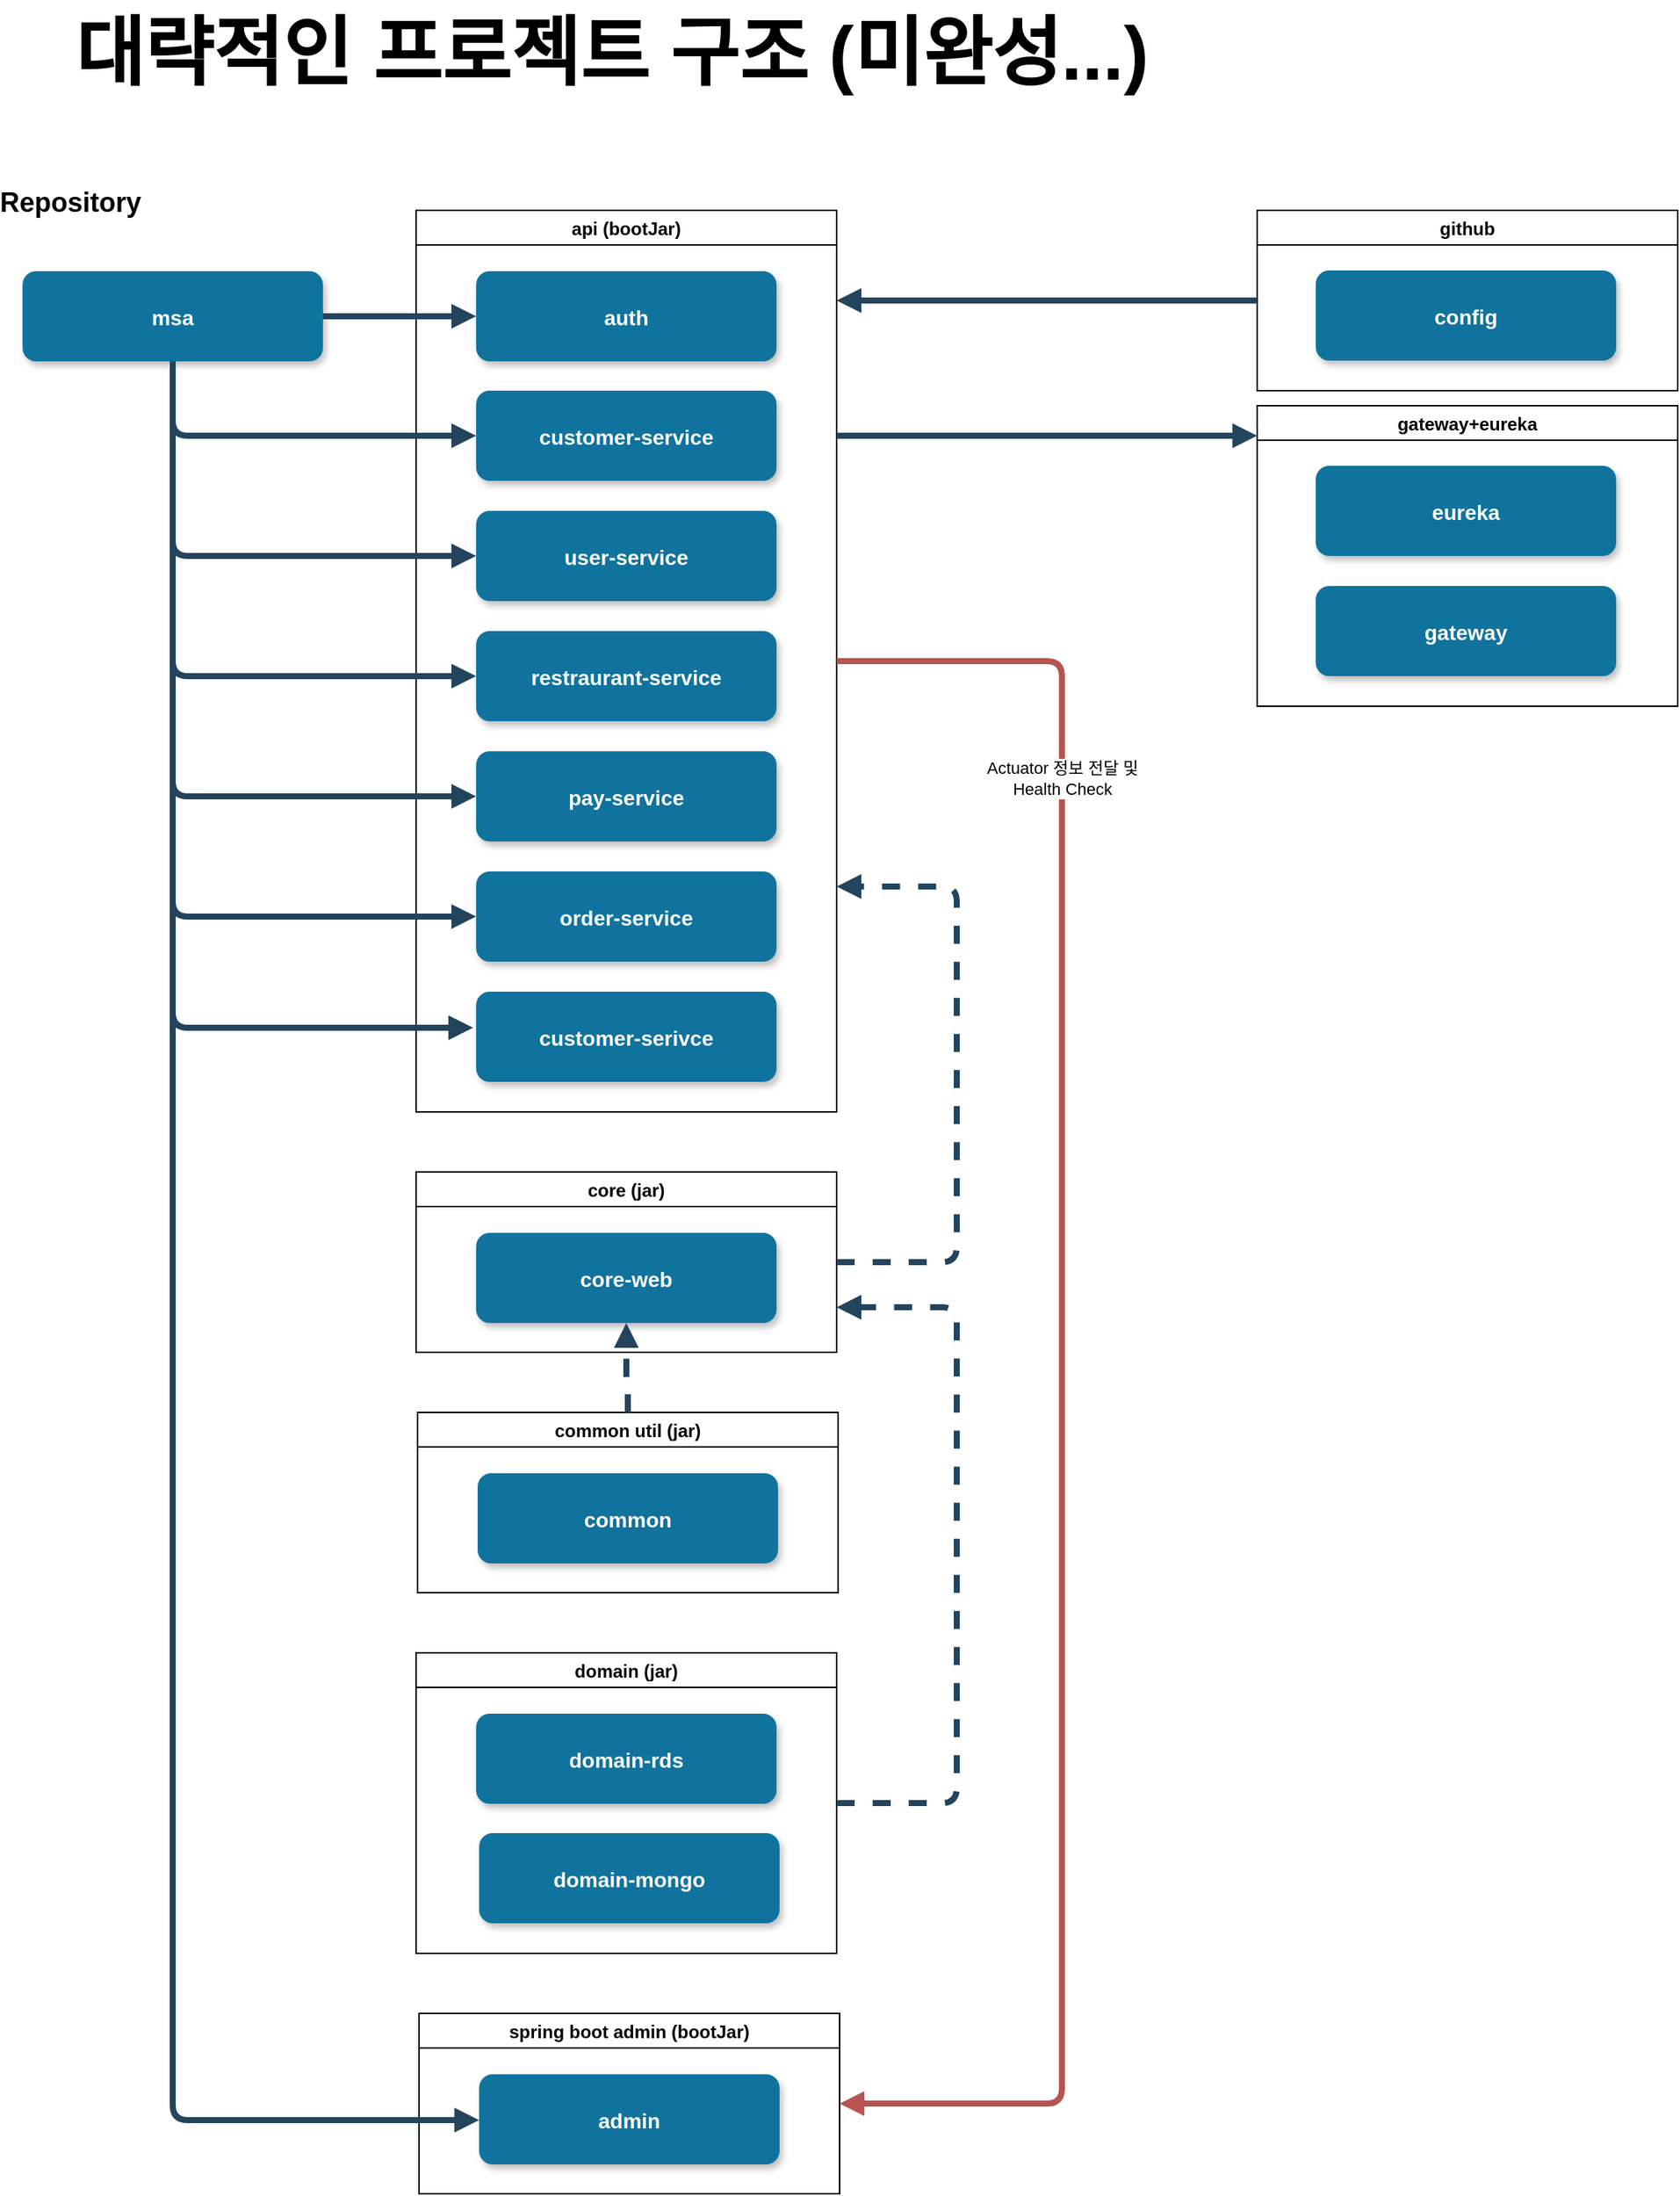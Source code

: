 <mxfile version="17.2.4" type="device" pages="3"><diagram name="Page-1" id="97916047-d0de-89f5-080d-49f4d83e522f"><mxGraphModel dx="1102" dy="865" grid="1" gridSize="10" guides="1" tooltips="1" connect="1" arrows="1" fold="1" page="1" pageScale="1.5" pageWidth="1169" pageHeight="827" background="none" math="0" shadow="0"><root><mxCell id="0"/><mxCell id="1" parent="0"/><mxCell id="TJVIO4bE-SL7QuOj53zN-55" value="api (bootJar)" style="swimlane;" parent="1" vertex="1"><mxGeometry x="600" y="190" width="280" height="600" as="geometry"/></mxCell><mxCell id="3" value="auth" style="rounded=1;fillColor=#10739E;strokeColor=none;shadow=1;gradientColor=none;fontStyle=1;fontColor=#FFFFFF;fontSize=14;" parent="TJVIO4bE-SL7QuOj53zN-55" vertex="1"><mxGeometry x="40" y="40.5" width="200" height="60" as="geometry"/></mxCell><mxCell id="2" value="msa" style="rounded=1;fillColor=#10739E;strokeColor=none;shadow=1;gradientColor=none;fontStyle=1;fontColor=#FFFFFF;fontSize=14;" parent="TJVIO4bE-SL7QuOj53zN-55" vertex="1"><mxGeometry x="-262" y="40.5" width="200" height="60" as="geometry"/></mxCell><mxCell id="29" value="" style="edgeStyle=elbowEdgeStyle;elbow=vertical;strokeWidth=4;endArrow=block;endFill=1;fontStyle=1;strokeColor=#23445D;" parent="TJVIO4bE-SL7QuOj53zN-55" source="2" target="3" edge="1"><mxGeometry x="-618" y="-134.5" width="100" height="100" as="geometry"><mxPoint x="-618" y="-34.5" as="sourcePoint"/><mxPoint x="-518" y="-134.5" as="targetPoint"/></mxGeometry></mxCell><mxCell id="7" value="customer-service" style="rounded=1;fillColor=#10739E;strokeColor=none;shadow=1;gradientColor=none;fontStyle=1;fontColor=#FFFFFF;fontSize=14;" parent="TJVIO4bE-SL7QuOj53zN-55" vertex="1"><mxGeometry x="40" y="120" width="200" height="60" as="geometry"/></mxCell><mxCell id="TJVIO4bE-SL7QuOj53zN-57" value="user-service" style="rounded=1;fillColor=#10739E;strokeColor=none;shadow=1;gradientColor=none;fontStyle=1;fontColor=#FFFFFF;fontSize=14;" parent="TJVIO4bE-SL7QuOj53zN-55" vertex="1"><mxGeometry x="40" y="200" width="200" height="60" as="geometry"/></mxCell><mxCell id="TJVIO4bE-SL7QuOj53zN-58" value="restraurant-service" style="rounded=1;fillColor=#10739E;strokeColor=none;shadow=1;gradientColor=none;fontStyle=1;fontColor=#FFFFFF;fontSize=14;" parent="TJVIO4bE-SL7QuOj53zN-55" vertex="1"><mxGeometry x="40" y="280" width="200" height="60" as="geometry"/></mxCell><mxCell id="TJVIO4bE-SL7QuOj53zN-59" value="pay-service" style="rounded=1;fillColor=#10739E;strokeColor=none;shadow=1;gradientColor=none;fontStyle=1;fontColor=#FFFFFF;fontSize=14;" parent="TJVIO4bE-SL7QuOj53zN-55" vertex="1"><mxGeometry x="40" y="360" width="200" height="60" as="geometry"/></mxCell><mxCell id="TJVIO4bE-SL7QuOj53zN-61" value="customer-serivce" style="rounded=1;fillColor=#10739E;strokeColor=none;shadow=1;gradientColor=none;fontStyle=1;fontColor=#FFFFFF;fontSize=14;" parent="TJVIO4bE-SL7QuOj53zN-55" vertex="1"><mxGeometry x="40" y="520" width="200" height="60" as="geometry"/></mxCell><mxCell id="TJVIO4bE-SL7QuOj53zN-60" value="order-service" style="rounded=1;fillColor=#10739E;strokeColor=none;shadow=1;gradientColor=none;fontStyle=1;fontColor=#FFFFFF;fontSize=14;" parent="TJVIO4bE-SL7QuOj53zN-55" vertex="1"><mxGeometry x="40" y="440" width="200" height="60" as="geometry"/></mxCell><mxCell id="TJVIO4bE-SL7QuOj53zN-65" value="" style="edgeStyle=elbowEdgeStyle;elbow=vertical;strokeWidth=4;endArrow=block;endFill=1;fontStyle=1;strokeColor=#23445D;exitX=0.5;exitY=1;exitDx=0;exitDy=0;entryX=0;entryY=0.5;entryDx=0;entryDy=0;" parent="TJVIO4bE-SL7QuOj53zN-55" source="2" target="7" edge="1"><mxGeometry x="-1256" y="-105.5" width="100" height="100" as="geometry"><mxPoint x="-100" y="180" as="sourcePoint"/><mxPoint x="2" y="180" as="targetPoint"/><Array as="points"><mxPoint x="-50" y="150"/></Array></mxGeometry></mxCell><mxCell id="TJVIO4bE-SL7QuOj53zN-68" value="" style="edgeStyle=elbowEdgeStyle;elbow=vertical;strokeWidth=4;endArrow=block;endFill=1;fontStyle=1;strokeColor=#23445D;entryX=0;entryY=0.5;entryDx=0;entryDy=0;exitX=0.5;exitY=1;exitDx=0;exitDy=0;" parent="TJVIO4bE-SL7QuOj53zN-55" source="2" target="TJVIO4bE-SL7QuOj53zN-57" edge="1"><mxGeometry x="-1896" y="-86" width="100" height="100" as="geometry"><mxPoint x="-160" y="100" as="sourcePoint"/><mxPoint y="249.5" as="targetPoint"/><Array as="points"><mxPoint x="-50" y="230"/></Array></mxGeometry></mxCell><mxCell id="TJVIO4bE-SL7QuOj53zN-67" value="" style="edgeStyle=elbowEdgeStyle;elbow=vertical;strokeWidth=4;endArrow=block;endFill=1;fontStyle=1;strokeColor=#23445D;entryX=0;entryY=0.5;entryDx=0;entryDy=0;" parent="TJVIO4bE-SL7QuOj53zN-55" source="2" target="TJVIO4bE-SL7QuOj53zN-58" edge="1"><mxGeometry x="-1864" y="-16" width="100" height="100" as="geometry"><mxPoint x="-170" y="270" as="sourcePoint"/><mxPoint x="32" y="319.5" as="targetPoint"/><Array as="points"><mxPoint x="-60" y="310"/></Array></mxGeometry></mxCell><mxCell id="TJVIO4bE-SL7QuOj53zN-66" value="" style="edgeStyle=elbowEdgeStyle;elbow=vertical;strokeWidth=4;endArrow=block;endFill=1;fontStyle=1;strokeColor=#23445D;exitX=0.5;exitY=1;exitDx=0;exitDy=0;entryX=0;entryY=0.5;entryDx=0;entryDy=0;" parent="TJVIO4bE-SL7QuOj53zN-55" source="2" target="TJVIO4bE-SL7QuOj53zN-59" edge="1"><mxGeometry x="-1884" y="144" width="100" height="100" as="geometry"><mxPoint x="-190" y="430" as="sourcePoint"/><mxPoint x="12" y="479.5" as="targetPoint"/><Array as="points"><mxPoint x="-50" y="390"/></Array></mxGeometry></mxCell><mxCell id="TJVIO4bE-SL7QuOj53zN-69" value="" style="edgeStyle=elbowEdgeStyle;elbow=vertical;strokeWidth=4;endArrow=block;endFill=1;fontStyle=1;strokeColor=#23445D;exitX=0.5;exitY=1;exitDx=0;exitDy=0;entryX=0;entryY=0.5;entryDx=0;entryDy=0;" parent="TJVIO4bE-SL7QuOj53zN-55" source="2" target="TJVIO4bE-SL7QuOj53zN-60" edge="1"><mxGeometry x="-2502" y="153.5" width="100" height="100" as="geometry"><mxPoint x="-180" y="190" as="sourcePoint"/><mxPoint x="22" y="479.5" as="targetPoint"/><Array as="points"><mxPoint x="-60" y="470"/></Array></mxGeometry></mxCell><mxCell id="TJVIO4bE-SL7QuOj53zN-70" value="" style="edgeStyle=elbowEdgeStyle;elbow=vertical;strokeWidth=4;endArrow=block;endFill=1;fontStyle=1;strokeColor=#23445D;entryX=-0.01;entryY=0.4;entryDx=0;entryDy=0;entryPerimeter=0;exitX=0.5;exitY=1;exitDx=0;exitDy=0;" parent="TJVIO4bE-SL7QuOj53zN-55" source="2" target="TJVIO4bE-SL7QuOj53zN-61" edge="1"><mxGeometry x="-3120" y="163" width="100" height="100" as="geometry"><mxPoint x="-180" y="190" as="sourcePoint"/><mxPoint x="22" y="559.5" as="targetPoint"/><Array as="points"><mxPoint x="-60" y="544"/></Array></mxGeometry></mxCell><mxCell id="TJVIO4bE-SL7QuOj53zN-71" value="core (jar)" style="swimlane;" parent="1" vertex="1"><mxGeometry x="600" y="830" width="280" height="120" as="geometry"/></mxCell><mxCell id="TJVIO4bE-SL7QuOj53zN-72" value="core-web" style="rounded=1;fillColor=#10739E;strokeColor=none;shadow=1;gradientColor=none;fontStyle=1;fontColor=#FFFFFF;fontSize=14;" parent="TJVIO4bE-SL7QuOj53zN-71" vertex="1"><mxGeometry x="40" y="40.5" width="200" height="60" as="geometry"/></mxCell><mxCell id="TJVIO4bE-SL7QuOj53zN-88" value="domain (jar)" style="swimlane;" parent="1" vertex="1"><mxGeometry x="600" y="1150" width="280" height="200" as="geometry"/></mxCell><mxCell id="TJVIO4bE-SL7QuOj53zN-89" value="domain-rds" style="rounded=1;fillColor=#10739E;strokeColor=none;shadow=1;gradientColor=none;fontStyle=1;fontColor=#FFFFFF;fontSize=14;" parent="TJVIO4bE-SL7QuOj53zN-88" vertex="1"><mxGeometry x="40" y="40.5" width="200" height="60" as="geometry"/></mxCell><mxCell id="N1qZWaE7OLkQy4dXsf6y-29" value="domain-mongo" style="rounded=1;fillColor=#10739E;strokeColor=none;shadow=1;gradientColor=none;fontStyle=1;fontColor=#FFFFFF;fontSize=14;" parent="TJVIO4bE-SL7QuOj53zN-88" vertex="1"><mxGeometry x="42" y="120" width="200" height="60" as="geometry"/></mxCell><mxCell id="TJVIO4bE-SL7QuOj53zN-90" value="spring boot admin (bootJar)" style="swimlane;startSize=23;" parent="1" vertex="1"><mxGeometry x="602" y="1390" width="280" height="120" as="geometry"/></mxCell><mxCell id="TJVIO4bE-SL7QuOj53zN-91" value="admin" style="rounded=1;fillColor=#10739E;strokeColor=none;shadow=1;gradientColor=none;fontStyle=1;fontColor=#FFFFFF;fontSize=14;" parent="TJVIO4bE-SL7QuOj53zN-90" vertex="1"><mxGeometry x="40" y="40.5" width="200" height="60" as="geometry"/></mxCell><mxCell id="N1qZWaE7OLkQy4dXsf6y-31" value="" style="edgeStyle=elbowEdgeStyle;elbow=vertical;strokeWidth=4;endArrow=block;endFill=1;fontStyle=1;strokeColor=#23445D;entryX=0;entryY=0.5;entryDx=0;entryDy=0;exitX=0.5;exitY=1;exitDx=0;exitDy=0;" parent="1" source="2" target="TJVIO4bE-SL7QuOj53zN-91" edge="1"><mxGeometry x="-3168" y="472.5" width="100" height="100" as="geometry"><mxPoint x="390" y="490" as="sourcePoint"/><mxPoint x="590" y="933.5" as="targetPoint"/><Array as="points"><mxPoint x="540" y="1461"/></Array></mxGeometry></mxCell><mxCell id="N1qZWaE7OLkQy4dXsf6y-34" value="common util (jar)" style="swimlane;startSize=23;" parent="1" vertex="1"><mxGeometry x="601" y="990" width="280" height="120" as="geometry"/></mxCell><mxCell id="N1qZWaE7OLkQy4dXsf6y-35" value="common" style="rounded=1;fillColor=#10739E;strokeColor=none;shadow=1;gradientColor=none;fontStyle=1;fontColor=#FFFFFF;fontSize=14;" parent="N1qZWaE7OLkQy4dXsf6y-34" vertex="1"><mxGeometry x="40" y="40.5" width="200" height="60" as="geometry"/></mxCell><mxCell id="N1qZWaE7OLkQy4dXsf6y-36" value="" style="edgeStyle=elbowEdgeStyle;elbow=vertical;strokeWidth=4;endArrow=block;endFill=1;fontStyle=1;dashed=1;strokeColor=#23445D;exitX=0.5;exitY=0;exitDx=0;exitDy=0;entryX=0.5;entryY=1;entryDx=0;entryDy=0;" parent="1" source="N1qZWaE7OLkQy4dXsf6y-34" target="TJVIO4bE-SL7QuOj53zN-72" edge="1"><mxGeometry x="494" y="505" width="100" height="100" as="geometry"><mxPoint x="970" y="960" as="sourcePoint"/><mxPoint x="741" y="940" as="targetPoint"/><Array as="points"><mxPoint x="740" y="970"/><mxPoint x="1534" y="635"/></Array></mxGeometry></mxCell><mxCell id="N1qZWaE7OLkQy4dXsf6y-37" value="" style="edgeStyle=elbowEdgeStyle;elbow=vertical;strokeWidth=4;endArrow=block;endFill=1;fontStyle=1;dashed=1;strokeColor=#23445D;exitX=1;exitY=0.5;exitDx=0;exitDy=0;entryX=1;entryY=0.75;entryDx=0;entryDy=0;" parent="1" source="TJVIO4bE-SL7QuOj53zN-88" target="TJVIO4bE-SL7QuOj53zN-71" edge="1"><mxGeometry x="704" y="554.5" width="100" height="100" as="geometry"><mxPoint x="951" y="1039.5" as="sourcePoint"/><mxPoint x="950" y="980" as="targetPoint"/><Array as="points"><mxPoint x="960" y="1100"/><mxPoint x="1744" y="684.5"/></Array></mxGeometry></mxCell><mxCell id="N1qZWaE7OLkQy4dXsf6y-38" value="" style="edgeStyle=elbowEdgeStyle;elbow=vertical;strokeWidth=4;endArrow=block;endFill=1;fontStyle=1;dashed=1;strokeColor=#23445D;exitX=1;exitY=0.5;exitDx=0;exitDy=0;entryX=1;entryY=0.75;entryDx=0;entryDy=0;" parent="1" source="TJVIO4bE-SL7QuOj53zN-71" target="TJVIO4bE-SL7QuOj53zN-55" edge="1"><mxGeometry x="824" y="324" width="100" height="100" as="geometry"><mxPoint x="960" y="990" as="sourcePoint"/><mxPoint x="920" y="740" as="targetPoint"/><Array as="points"><mxPoint x="960" y="760"/><mxPoint x="1864" y="454"/></Array></mxGeometry></mxCell><mxCell id="N1qZWaE7OLkQy4dXsf6y-45" value="" style="edgeStyle=elbowEdgeStyle;elbow=vertical;strokeWidth=4;endArrow=block;endFill=1;fontStyle=1;strokeColor=#b85450;entryX=1;entryY=0.5;entryDx=0;entryDy=0;fillColor=#f8cecc;exitX=1;exitY=0.5;exitDx=0;exitDy=0;" parent="1" source="TJVIO4bE-SL7QuOj53zN-55" target="TJVIO4bE-SL7QuOj53zN-90" edge="1"><mxGeometry x="-2636" y="662" width="100" height="100" as="geometry"><mxPoint x="1060" y="760" as="sourcePoint"/><mxPoint x="1174" y="1650" as="targetPoint"/><Array as="points"><mxPoint x="1030" y="960"/><mxPoint x="1100" y="890"/></Array></mxGeometry></mxCell><mxCell id="N1qZWaE7OLkQy4dXsf6y-46" value="Actuator 정보 전달 및 &lt;br&gt;Health Check" style="edgeLabel;html=1;align=center;verticalAlign=middle;resizable=0;points=[];" parent="N1qZWaE7OLkQy4dXsf6y-45" vertex="1" connectable="0"><mxGeometry relative="1" as="geometry"><mxPoint y="-401" as="offset"/></mxGeometry></mxCell><mxCell id="31j7Syev8UV1s4w5XyG5-29" value="Repository" style="text;html=1;strokeColor=none;fillColor=none;align=center;verticalAlign=middle;whiteSpace=wrap;rounded=0;fontStyle=1;fontSize=18;" parent="1" vertex="1"><mxGeometry x="340" y="170" width="60" height="30" as="geometry"/></mxCell><mxCell id="JquxtVPllWRojclw32GS-65" value="github" style="swimlane;startSize=23;" vertex="1" parent="1"><mxGeometry x="1160" y="190" width="280" height="120" as="geometry"/></mxCell><mxCell id="JquxtVPllWRojclw32GS-64" value="config" style="rounded=1;fillColor=#10739E;strokeColor=none;shadow=1;gradientColor=none;fontStyle=1;fontColor=#FFFFFF;fontSize=14;" vertex="1" parent="JquxtVPllWRojclw32GS-65"><mxGeometry x="39" y="40" width="200" height="60" as="geometry"/></mxCell><mxCell id="JquxtVPllWRojclw32GS-67" value="gateway+eureka" style="swimlane;startSize=23;" vertex="1" parent="1"><mxGeometry x="1160" y="320" width="280" height="200" as="geometry"/></mxCell><mxCell id="JquxtVPllWRojclw32GS-68" value="eureka" style="rounded=1;fillColor=#10739E;strokeColor=none;shadow=1;gradientColor=none;fontStyle=1;fontColor=#FFFFFF;fontSize=14;" vertex="1" parent="JquxtVPllWRojclw32GS-67"><mxGeometry x="39" y="40" width="200" height="60" as="geometry"/></mxCell><mxCell id="JquxtVPllWRojclw32GS-70" value="gateway" style="rounded=1;fillColor=#10739E;strokeColor=none;shadow=1;gradientColor=none;fontStyle=1;fontColor=#FFFFFF;fontSize=14;" vertex="1" parent="JquxtVPllWRojclw32GS-67"><mxGeometry x="39" y="120" width="200" height="60" as="geometry"/></mxCell><mxCell id="JquxtVPllWRojclw32GS-71" value="" style="edgeStyle=elbowEdgeStyle;elbow=vertical;strokeWidth=4;endArrow=block;endFill=1;fontStyle=1;strokeColor=#23445D;exitX=0;exitY=0.5;exitDx=0;exitDy=0;" edge="1" parent="1" source="JquxtVPllWRojclw32GS-65"><mxGeometry x="-608" y="-124.5" width="100" height="100" as="geometry"><mxPoint x="548" y="271" as="sourcePoint"/><mxPoint x="880" y="250" as="targetPoint"/><Array as="points"><mxPoint x="1020" y="250"/></Array></mxGeometry></mxCell><mxCell id="JquxtVPllWRojclw32GS-72" value="" style="edgeStyle=elbowEdgeStyle;elbow=vertical;strokeWidth=4;endArrow=block;endFill=1;fontStyle=1;strokeColor=#23445D;exitX=1;exitY=0.25;exitDx=0;exitDy=0;" edge="1" parent="1" source="TJVIO4bE-SL7QuOj53zN-55"><mxGeometry x="-598" y="-114.5" width="100" height="100" as="geometry"><mxPoint x="1170" y="260" as="sourcePoint"/><mxPoint x="1160" y="340" as="targetPoint"/><Array as="points"><mxPoint x="1020" y="340"/></Array></mxGeometry></mxCell><mxCell id="JquxtVPllWRojclw32GS-73" value="대략적인 프로젝트 구조 (미완성...)" style="text;html=1;align=center;verticalAlign=middle;resizable=0;points=[];autosize=1;strokeColor=none;fillColor=none;fontStyle=1;fontSize=50;" vertex="1" parent="1"><mxGeometry x="340" y="50" width="780" height="70" as="geometry"/></mxCell></root></mxGraphModel></diagram><diagram id="5dT3JvaXiHmtccYLOytQ" name="Page-3"><mxGraphModel dx="4024" dy="2240" grid="1" gridSize="10" guides="1" tooltips="1" connect="1" arrows="1" fold="1" page="1" pageScale="1" pageWidth="827" pageHeight="1169" math="0" shadow="0"><root><mxCell id="HPzd-NUlwV16C_CYBXNZ-0"/><mxCell id="HPzd-NUlwV16C_CYBXNZ-1" parent="HPzd-NUlwV16C_CYBXNZ-0"/><mxCell id="HPzd-NUlwV16C_CYBXNZ-2" value="VPC&lt;br&gt;&lt;div&gt;172.31.0.0/16&lt;/div&gt;" style="points=[[0,0],[0.25,0],[0.5,0],[0.75,0],[1,0],[1,0.25],[1,0.5],[1,0.75],[1,1],[0.75,1],[0.5,1],[0.25,1],[0,1],[0,0.75],[0,0.5],[0,0.25]];outlineConnect=0;gradientColor=none;html=1;whiteSpace=wrap;fontSize=12;fontStyle=0;shape=mxgraph.aws4.group;grIcon=mxgraph.aws4.group_vpc;strokeColor=#248814;fillColor=none;verticalAlign=top;align=left;spacingLeft=30;fontColor=#AAB7B8;dashed=0;" vertex="1" parent="HPzd-NUlwV16C_CYBXNZ-1"><mxGeometry x="300" y="305" width="1690" height="970" as="geometry"/></mxCell><mxCell id="HPzd-NUlwV16C_CYBXNZ-3" value="Private subnet&lt;br&gt;172.31.96.0/20&lt;br&gt;ap-northeast-2c" style="points=[[0,0],[0.25,0],[0.5,0],[0.75,0],[1,0],[1,0.25],[1,0.5],[1,0.75],[1,1],[0.75,1],[0.5,1],[0.25,1],[0,1],[0,0.75],[0,0.5],[0,0.25]];outlineConnect=0;gradientColor=none;html=1;whiteSpace=wrap;fontSize=12;fontStyle=0;shape=mxgraph.aws4.group;grIcon=mxgraph.aws4.group_security_group;grStroke=0;strokeColor=#147EBA;fillColor=#E6F2F8;verticalAlign=top;align=left;spacingLeft=30;fontColor=#147EBA;dashed=0;" vertex="1" parent="HPzd-NUlwV16C_CYBXNZ-1"><mxGeometry x="810" y="466" width="230" height="789" as="geometry"/></mxCell><mxCell id="HPzd-NUlwV16C_CYBXNZ-4" value="Private subnet&lt;br&gt;172.31.64.0/20&lt;br&gt;ap-northeast-2a" style="points=[[0,0],[0.25,0],[0.5,0],[0.75,0],[1,0],[1,0.25],[1,0.5],[1,0.75],[1,1],[0.75,1],[0.5,1],[0.25,1],[0,1],[0,0.75],[0,0.5],[0,0.25]];outlineConnect=0;gradientColor=none;html=1;whiteSpace=wrap;fontSize=12;fontStyle=0;shape=mxgraph.aws4.group;grIcon=mxgraph.aws4.group_security_group;grStroke=0;strokeColor=#147EBA;fillColor=#E6F2F8;verticalAlign=top;align=left;spacingLeft=30;fontColor=#147EBA;dashed=0;" vertex="1" parent="HPzd-NUlwV16C_CYBXNZ-1"><mxGeometry x="320" y="466" width="230" height="789" as="geometry"/></mxCell><mxCell id="HPzd-NUlwV16C_CYBXNZ-5" value="Private subnet&lt;br&gt;할당되지 않음&lt;br&gt;ap-northeast-2b" style="points=[[0,0],[0.25,0],[0.5,0],[0.75,0],[1,0],[1,0.25],[1,0.5],[1,0.75],[1,1],[0.75,1],[0.5,1],[0.25,1],[0,1],[0,0.75],[0,0.5],[0,0.25]];outlineConnect=0;gradientColor=none;html=1;whiteSpace=wrap;fontSize=12;fontStyle=0;shape=mxgraph.aws4.group;grIcon=mxgraph.aws4.group_security_group;grStroke=0;strokeColor=#147EBA;fillColor=#E6F2F8;verticalAlign=top;align=left;spacingLeft=30;fontColor=#147EBA;dashed=0;" vertex="1" parent="HPzd-NUlwV16C_CYBXNZ-1"><mxGeometry x="565" y="466" width="230" height="789" as="geometry"/></mxCell><mxCell id="HPzd-NUlwV16C_CYBXNZ-6" value="&lt;p style=&quot;bottom: 2px&quot;&gt;&lt;font color=&quot;#000000&quot;&gt;&lt;br&gt;&lt;br&gt;&lt;br&gt;&lt;br&gt;MSK&lt;/font&gt;&lt;/p&gt;" style="shape=corner;whiteSpace=wrap;html=1;dx=170;dy=170;direction=north;dashed=1;gradientColor=none;fillColor=none;fontColor=#147EBA;fontStyle=0;verticalAlign=top;strokeColor=#000000;" vertex="1" parent="HPzd-NUlwV16C_CYBXNZ-1"><mxGeometry x="350" y="965" width="650" height="270" as="geometry"/></mxCell><mxCell id="HPzd-NUlwV16C_CYBXNZ-7" value="Public subnet&lt;br&gt;172.31.0.0/20&lt;br&gt;ap-northeast-2a" style="points=[[0,0],[0.25,0],[0.5,0],[0.75,0],[1,0],[1,0.25],[1,0.5],[1,0.75],[1,1],[0.75,1],[0.5,1],[0.25,1],[0,1],[0,0.75],[0,0.5],[0,0.25]];outlineConnect=0;gradientColor=none;html=1;whiteSpace=wrap;fontSize=12;fontStyle=0;shape=mxgraph.aws4.group;grIcon=mxgraph.aws4.group_security_group;grStroke=0;strokeColor=#248814;fillColor=#E9F3E6;verticalAlign=top;align=left;spacingLeft=30;fontColor=#248814;dashed=0;" vertex="1" parent="HPzd-NUlwV16C_CYBXNZ-1"><mxGeometry x="1360" y="466" width="190" height="789" as="geometry"/></mxCell><mxCell id="HPzd-NUlwV16C_CYBXNZ-8" value="ETC Service" style="fillColor=none;strokeColor=#5A6C86;dashed=1;verticalAlign=top;fontStyle=0;fontColor=#5A6C86;" vertex="1" parent="HPzd-NUlwV16C_CYBXNZ-1"><mxGeometry x="312.86" y="825" width="489.14" height="440" as="geometry"/></mxCell><mxCell id="HPzd-NUlwV16C_CYBXNZ-9" value="Public subnet&lt;br&gt;172.31.32.0/20&lt;br&gt;ap-northeast-2c" style="points=[[0,0],[0.25,0],[0.5,0],[0.75,0],[1,0],[1,0.25],[1,0.5],[1,0.75],[1,1],[0.75,1],[0.5,1],[0.25,1],[0,1],[0,0.75],[0,0.5],[0,0.25]];outlineConnect=0;gradientColor=none;html=1;whiteSpace=wrap;fontSize=12;fontStyle=0;shape=mxgraph.aws4.group;grIcon=mxgraph.aws4.group_security_group;grStroke=0;strokeColor=#248814;fillColor=#E9F3E6;verticalAlign=top;align=left;spacingLeft=30;fontColor=#248814;dashed=0;" vertex="1" parent="HPzd-NUlwV16C_CYBXNZ-1"><mxGeometry x="1570" y="466" width="190" height="789" as="geometry"/></mxCell><mxCell id="HPzd-NUlwV16C_CYBXNZ-10" value="Availability Zone&#10;가중치 50%" style="fillColor=none;strokeColor=#147EBA;dashed=1;verticalAlign=top;fontStyle=0;fontColor=#147EBA;" vertex="1" parent="HPzd-NUlwV16C_CYBXNZ-1"><mxGeometry x="370.86" y="516" width="130" height="210" as="geometry"/></mxCell><mxCell id="HPzd-NUlwV16C_CYBXNZ-11" value="" style="edgeStyle=orthogonalEdgeStyle;rounded=1;orthogonalLoop=1;jettySize=auto;html=1;strokeWidth=3;startArrow=none;startFill=0;jumpStyle=arc;strokeColor=#545454;endArrow=open;endFill=0;startSize=6;" edge="1" parent="HPzd-NUlwV16C_CYBXNZ-1" source="HPzd-NUlwV16C_CYBXNZ-13" target="HPzd-NUlwV16C_CYBXNZ-16"><mxGeometry relative="1" as="geometry"/></mxCell><mxCell id="HPzd-NUlwV16C_CYBXNZ-12" style="edgeStyle=orthogonalEdgeStyle;orthogonalLoop=1;jettySize=auto;html=1;strokeWidth=3;jumpStyle=arc;shadow=0;comic=0;rounded=1;startArrow=none;startFill=0;strokeColor=#82b366;endArrow=open;endFill=0;startSize=6;fillColor=#d5e8d4;" edge="1" parent="HPzd-NUlwV16C_CYBXNZ-1" source="HPzd-NUlwV16C_CYBXNZ-13" target="HPzd-NUlwV16C_CYBXNZ-16"><mxGeometry relative="1" as="geometry"><mxPoint x="1332" y="586" as="targetPoint"/></mxGeometry></mxCell><mxCell id="HPzd-NUlwV16C_CYBXNZ-13" value="&lt;font style=&quot;font-size: 11px&quot;&gt;Route 53&lt;/font&gt;" style="outlineConnect=0;fontColor=#232F3E;gradientColor=#945DF2;gradientDirection=north;fillColor=#5A30B5;strokeColor=#ffffff;dashed=0;verticalLabelPosition=bottom;verticalAlign=top;align=center;html=1;fontSize=12;fontStyle=0;aspect=fixed;shape=mxgraph.aws4.resourceIcon;resIcon=mxgraph.aws4.route_53;" vertex="1" parent="HPzd-NUlwV16C_CYBXNZ-1"><mxGeometry x="773.86" y="160" width="60" height="60" as="geometry"/></mxCell><mxCell id="HPzd-NUlwV16C_CYBXNZ-14" style="edgeStyle=orthogonalEdgeStyle;orthogonalLoop=1;jettySize=auto;html=1;fillColor=#ffe6cc;strokeColor=#d79b00;strokeWidth=3;jumpStyle=arc;shadow=0;comic=0;rounded=1;startArrow=none;startFill=0;endArrow=open;endFill=0;startSize=6;" edge="1" parent="HPzd-NUlwV16C_CYBXNZ-1" source="HPzd-NUlwV16C_CYBXNZ-16"><mxGeometry relative="1" as="geometry"><mxPoint x="435.4" y="586" as="targetPoint"/></mxGeometry></mxCell><mxCell id="HPzd-NUlwV16C_CYBXNZ-15" style="edgeStyle=orthogonalEdgeStyle;orthogonalLoop=1;jettySize=auto;html=1;strokeWidth=3;jumpStyle=arc;shadow=0;comic=0;rounded=1;startArrow=none;startFill=0;strokeColor=#9673a6;endArrow=open;endFill=0;startSize=6;fillColor=#e1d5e7;" edge="1" parent="HPzd-NUlwV16C_CYBXNZ-1" source="HPzd-NUlwV16C_CYBXNZ-16"><mxGeometry relative="1" as="geometry"><mxPoint x="1663" y="596" as="targetPoint"/></mxGeometry></mxCell><mxCell id="HPzd-NUlwV16C_CYBXNZ-16" value="&lt;p style=&quot;color: rgb(0 , 0 , 0) ; white-space: normal ; margin-top: 0pt ; margin-bottom: 0pt ; margin-left: 0in ; direction: ltr ; unicode-bidi: embed ; word-break: keep-all&quot;&gt;&lt;span style=&quot;font-family: &amp;#34;arial&amp;#34; ; color: rgb(35 , 47 , 61)&quot;&gt;&lt;font style=&quot;font-size: 11px&quot;&gt;Application Load Balancer&lt;/font&gt;&lt;/span&gt;&lt;/p&gt;" style="outlineConnect=0;fontColor=#232F3E;gradientColor=#945DF2;gradientDirection=north;fillColor=#5A30B5;strokeColor=#ffffff;dashed=0;verticalLabelPosition=bottom;verticalAlign=top;align=center;html=1;fontSize=12;fontStyle=0;aspect=fixed;shape=mxgraph.aws4.resourceIcon;resIcon=mxgraph.aws4.elastic_load_balancing;" vertex="1" parent="HPzd-NUlwV16C_CYBXNZ-1"><mxGeometry x="773.86" y="295" width="60" height="60" as="geometry"/></mxCell><mxCell id="HPzd-NUlwV16C_CYBXNZ-17" value="&lt;p style=&quot;color: rgb(0 , 0 , 0) ; margin-top: 0pt ; margin-bottom: 0pt ; margin-left: 0in ; direction: ltr ; unicode-bidi: embed ; word-break: keep-all&quot;&gt;&lt;span style=&quot;font-family: &amp;#34;arial&amp;#34; ; color: rgb(35 , 47 , 61)&quot;&gt;&lt;font style=&quot;font-size: 11px&quot;&gt;Amazon&lt;/font&gt;&lt;/span&gt;&lt;/p&gt;&lt;p style=&quot;color: rgb(0 , 0 , 0) ; margin-top: 0pt ; margin-bottom: 0pt ; margin-left: 0in ; direction: ltr ; unicode-bidi: embed ; word-break: keep-all&quot;&gt;&lt;span style=&quot;font-family: &amp;#34;arial&amp;#34; ; color: rgb(35 , 47 , 61)&quot;&gt;&lt;font style=&quot;font-size: 11px&quot;&gt;RDS&lt;/font&gt;&lt;/span&gt;&lt;/p&gt;&lt;span style=&quot;color: rgb(35 , 47 , 61) ; font-family: &amp;#34;arial&amp;#34; ; font-size: 11px&quot;&gt;PostgreSQL&lt;/span&gt;&lt;span style=&quot;font-size: 11px ; color: rgb(35 , 47 , 61) ; font-family: &amp;#34;arial&amp;#34;&quot;&gt;&amp;nbsp;(master)&amp;nbsp;&lt;/span&gt;&lt;span style=&quot;color: rgb(35 , 47 , 61) ; font-family: &amp;#34;arial&amp;#34; ; font-size: 11px&quot;&gt;&lt;br&gt;&lt;/span&gt;&lt;p style=&quot;color: rgb(0 , 0 , 0) ; margin-top: 0pt ; margin-bottom: 0pt ; margin-left: 0in ; direction: ltr ; unicode-bidi: embed ; word-break: keep-all&quot;&gt;&lt;span style=&quot;font-family: &amp;#34;arial&amp;#34; ; color: rgb(35 , 47 , 61)&quot;&gt;&lt;font style=&quot;font-size: 11px&quot;&gt;dev&lt;br&gt;t2.micro&lt;/font&gt;&lt;/span&gt;&lt;/p&gt;" style="outlineConnect=0;fontColor=#232F3E;gradientColor=#4D72F3;gradientDirection=north;fillColor=#3334B9;strokeColor=#ffffff;dashed=0;verticalLabelPosition=bottom;verticalAlign=top;align=center;html=1;fontSize=12;fontStyle=0;aspect=fixed;shape=mxgraph.aws4.resourceIcon;resIcon=mxgraph.aws4.rds;" vertex="1" parent="HPzd-NUlwV16C_CYBXNZ-1"><mxGeometry x="1423" y="596" width="60" height="60" as="geometry"/></mxCell><mxCell id="HPzd-NUlwV16C_CYBXNZ-18" value="&lt;b&gt;[랜딩페이지]&lt;br&gt;tagntagger.com&lt;/b&gt;&lt;b&gt;:80,443&lt;br&gt;doctorringo.com:80,443&lt;br&gt;&lt;br&gt;[SpringBootAdmin 모니터링 페이지]&lt;br&gt;a.tagntagger.com:80,443&lt;br&gt;&lt;b&gt;c.tagntagger.com:80,443&lt;br&gt;&lt;/b&gt;dev.tagntagger.com:80:443&lt;br&gt;&lt;br&gt;[JENKINS]&lt;br&gt;&lt;b&gt;cicd.tagntagger.com:80,443&lt;br&gt;&lt;/b&gt;&lt;br&gt;[RESTful API]&lt;br&gt;dev.tagntagger.com:80,443&lt;br&gt;api&lt;/b&gt;&lt;b&gt;.tagntagger.com&lt;/b&gt;&lt;b&gt;:80,443&lt;br&gt;&lt;/b&gt;" style="text;html=1;align=left;verticalAlign=middle;resizable=0;points=[];autosize=1;fillColor=#dae8fc;strokeColor=#6c8ebf;" vertex="1" parent="HPzd-NUlwV16C_CYBXNZ-1"><mxGeometry x="80" y="305" width="220" height="220" as="geometry"/></mxCell><mxCell id="HPzd-NUlwV16C_CYBXNZ-19" value="&lt;b&gt;WAS) dev.tagntagger-com (3.36.0.233&lt;/b&gt;&lt;b&gt;)&lt;/b&gt;&lt;br&gt;&lt;b&gt;/&lt;b&gt;security&lt;span&gt;&#9;&lt;span&gt;&#9;&lt;/span&gt;&lt;span&gt;&#9;&lt;/span&gt;&lt;span&gt;&#9;&lt;span&gt;&#9;&lt;/span&gt;&lt;span&gt;&#9;&lt;/span&gt;&lt;/span&gt;&lt;/span&gt;&lt;/b&gt;&lt;/b&gt;8080, 28080&lt;br&gt;&lt;span&gt;&lt;span&gt;&lt;b&gt;/consumer-api&lt;/b&gt;&lt;span style=&quot;font-weight: bold&quot;&gt;&#9;&lt;span&gt;&lt;/span&gt;&lt;span&gt;&lt;/span&gt;&lt;/span&gt;&lt;span&gt;&lt;b&gt;&amp;nbsp;&lt;span&gt;&#9;&lt;span&gt;&#9;&lt;/span&gt;&lt;/span&gt;&lt;span&gt;&#9;&lt;span&gt;&#9;&lt;/span&gt;&lt;span&gt;&#9;&lt;/span&gt;&lt;/span&gt;&lt;/b&gt;80&lt;/span&gt;&lt;/span&gt;&lt;/span&gt;81, 18081&lt;br&gt;&lt;b&gt;/seller-api&lt;/b&gt;&lt;span style=&quot;font-weight: bold&quot;&gt;&#9;&lt;span&gt;&lt;/span&gt;&lt;span&gt;&lt;/span&gt;&lt;/span&gt;&lt;b&gt;&amp;nbsp;&lt;span&gt;&#9;&lt;span&gt;&#9;&lt;/span&gt;&lt;span&gt;&#9;&lt;/span&gt;&lt;/span&gt;&lt;span&gt;&#9;&lt;span&gt;&#9;&lt;/span&gt;&lt;/span&gt;&lt;span&gt;&#9;&lt;span&gt;&#9;&lt;/span&gt;&lt;/span&gt;&lt;/b&gt;8082, 18082&lt;br&gt;&lt;b&gt;/backoffice-api&lt;/b&gt;&lt;span style=&quot;font-weight: bold&quot;&gt;&amp;nbsp;&lt;span&gt;&lt;/span&gt;&lt;span&gt;&lt;/span&gt;&lt;/span&gt;&lt;b&gt;&amp;nbsp;&lt;span&gt;&#9;&lt;span&gt;&#9;&lt;/span&gt;&lt;span&gt;&#9;&lt;span&gt;&#9;&lt;/span&gt;&lt;/span&gt;&lt;/span&gt;&lt;/b&gt;8083&lt;br&gt;&lt;b&gt;/group-api&lt;/b&gt;&lt;span style=&quot;font-weight: bold&quot;&gt;&#9;&lt;span&gt;&lt;/span&gt;&lt;span&gt;&lt;/span&gt;&lt;/span&gt;&lt;b&gt;&amp;nbsp;&lt;span&gt;&#9;&lt;/span&gt;&lt;span&gt;&#9;&lt;/span&gt;&lt;span&gt;&#9;&lt;span&gt;&#9;&lt;/span&gt;&lt;/span&gt;&lt;span&gt;&#9;&lt;span&gt;&#9;&lt;/span&gt;&lt;/span&gt;&lt;/b&gt;8084, 18084&lt;br&gt;&lt;b&gt;/dev-backoffice-api&lt;/b&gt;&lt;span style=&quot;font-weight: bold&quot;&gt;&amp;nbsp;&lt;span&gt;&lt;/span&gt;&lt;span&gt;&lt;/span&gt;&lt;/span&gt;&lt;b&gt;&amp;nbsp;&lt;span&gt;&#9;&lt;span&gt;&#9;&lt;/span&gt;&lt;span&gt;&#9;&lt;/span&gt;&lt;/span&gt;&lt;span&gt;&lt;span&gt;&lt;/span&gt;&lt;/span&gt;&lt;/b&gt;8085&lt;br&gt;&lt;b&gt;/chat-api&lt;/b&gt; 8089, 18089&lt;br&gt;&lt;b&gt;/payment-webview&lt;/b&gt;&lt;span style=&quot;font-weight: bold&quot;&gt;&#9;&lt;span&gt;&lt;/span&gt;&lt;span&gt;&lt;/span&gt;&lt;/span&gt;&lt;b&gt;&amp;nbsp;&lt;span&gt;&#9;&lt;span&gt;&#9;&lt;/span&gt;&lt;span&gt;&#9;&lt;/span&gt;&lt;/span&gt;&lt;span&gt;&lt;span&gt;&lt;/span&gt;&lt;/span&gt;&lt;/b&gt;8099&lt;br&gt;&lt;b&gt;/payment-api&lt;/b&gt;&lt;span style=&quot;font-weight: bold&quot;&gt;&#9;&lt;span&gt;&lt;/span&gt;&lt;span&gt;&lt;/span&gt;&lt;/span&gt;&lt;b&gt;&amp;nbsp;&lt;span&gt;&#9;&lt;span&gt;&#9;&lt;/span&gt;&lt;span&gt;&#9;&lt;/span&gt;&lt;span&gt;&#9;&lt;/span&gt;&lt;/span&gt;&lt;/b&gt;&lt;span&gt;8088&lt;/span&gt;, 18088&lt;br&gt;&lt;b&gt;/operator-api&lt;/b&gt;&lt;span style=&quot;font-weight: bold&quot;&gt;&lt;span&gt;&amp;nbsp;&lt;/span&gt;&lt;span&gt;&#9;&lt;/span&gt;&lt;/span&gt;&lt;b&gt;&amp;nbsp;&lt;span&gt;&#9;&lt;span&gt;&#9;&lt;/span&gt;&lt;span&gt;&#9;&lt;/span&gt;&lt;span&gt;&#9;&lt;/span&gt;&lt;/span&gt;&lt;/b&gt;&lt;span&gt;18080&lt;/span&gt;" style="text;html=1;align=left;verticalAlign=middle;resizable=0;points=[];autosize=1;fillColor=#9673A6;strokeColor=#d79b00;" vertex="1" parent="HPzd-NUlwV16C_CYBXNZ-1"><mxGeometry x="1423" y="305" width="230" height="160" as="geometry"/></mxCell><mxCell id="HPzd-NUlwV16C_CYBXNZ-20" value="&lt;div style=&quot;text-align: left&quot;&gt;&lt;b&gt;Lnading (172.31.100.8)&lt;/b&gt;&lt;/div&gt;&lt;div style=&quot;text-align: left&quot;&gt;&lt;span&gt;닥터링고 -&amp;gt; doctorringo.com&lt;/span&gt;&lt;/div&gt;&lt;div style=&quot;text-align: left&quot;&gt;&lt;span&gt;태그엔태거 -&amp;gt; tagntagger.com&amp;nbsp;&lt;/span&gt;&lt;/div&gt;" style="text;html=1;align=center;verticalAlign=middle;resizable=0;points=[];autosize=1;fillColor=#FF66B3;strokeColor=#d79b00;" vertex="1" parent="HPzd-NUlwV16C_CYBXNZ-1"><mxGeometry x="1050" y="330" width="180" height="50" as="geometry"/></mxCell><mxCell id="HPzd-NUlwV16C_CYBXNZ-21" value="&lt;b&gt;WAS) api.tagntagger.com &lt;br&gt;(a=172.31.70.67, c=172.31.106.5)&lt;br&gt;/&lt;b&gt;security&lt;span&gt;&#9;&lt;span&gt;&#9;&lt;/span&gt;&lt;span&gt;&#9;&lt;/span&gt;&lt;span&gt;&#9;&lt;/span&gt;&lt;/span&gt;&lt;/b&gt;&lt;/b&gt;8080, 28080&lt;br&gt;&lt;span&gt;&lt;span&gt;&lt;b&gt;/consumer-api&lt;/b&gt;&lt;span style=&quot;font-weight: bold&quot;&gt;&#9;&lt;span&gt;&#9;&lt;/span&gt;&lt;span&gt;&#9;&lt;/span&gt;&lt;/span&gt;&lt;span&gt;&lt;b&gt;&amp;nbsp;&lt;span&gt;&#9;&lt;/span&gt;&lt;span&gt;&#9;&lt;/span&gt;&lt;/b&gt;80&lt;/span&gt;&lt;/span&gt;&lt;/span&gt;81, 18081&lt;br&gt;&lt;b&gt;/seller-api&lt;/b&gt;&lt;span style=&quot;font-weight: bold&quot;&gt;&#9;&lt;span&gt;&#9;&lt;/span&gt;&lt;span&gt;&#9;&lt;/span&gt;&lt;/span&gt;&lt;b&gt;&amp;nbsp;&lt;span&gt;&#9;&lt;/span&gt;&lt;span&gt;&#9;&lt;/span&gt;&lt;span&gt;&#9;&lt;/span&gt;&lt;/b&gt;8082, 18082&lt;br&gt;&lt;b&gt;/group-api&lt;/b&gt;&lt;span style=&quot;font-weight: bold&quot;&gt;&#9;&lt;span&gt;&lt;/span&gt;&lt;span&gt;&lt;/span&gt;&lt;/span&gt;&lt;b&gt;&amp;nbsp;&lt;span&gt;&#9;&lt;/span&gt;&lt;span&gt;&#9;&lt;span&gt;&#9;&lt;/span&gt;&lt;/span&gt;&lt;/b&gt;8084, 18084&lt;br&gt;&lt;b&gt;/payment-api&lt;/b&gt;&lt;span style=&quot;font-weight: bold&quot;&gt;&#9;&lt;span&gt;&lt;/span&gt;&lt;span&gt;&lt;/span&gt;&lt;/span&gt;&lt;b&gt;&amp;nbsp;&lt;span&gt;&#9;&lt;/span&gt;&lt;span&gt;&#9;&lt;/span&gt;&lt;/b&gt;&lt;span&gt;8088&lt;/span&gt;, 18088&lt;br&gt;&lt;b&gt;/chat-api&lt;/b&gt;&amp;nbsp;8089, 18089&lt;br&gt;&lt;b&gt;/operator-api&lt;/b&gt;&lt;span style=&quot;font-weight: bold&quot;&gt;&lt;span&gt;&amp;nbsp;&lt;/span&gt;&lt;span&gt;&#9;&lt;/span&gt;&lt;/span&gt;&lt;b&gt;&amp;nbsp;&lt;span&gt;&#9;&lt;span&gt;&#9;&lt;/span&gt;&lt;/span&gt;&lt;/b&gt;&lt;span&gt;18080&lt;/span&gt;" style="text;html=1;align=left;verticalAlign=middle;resizable=0;points=[];autosize=1;fillColor=#D79B00;strokeColor=#d79b00;" vertex="1" parent="HPzd-NUlwV16C_CYBXNZ-1"><mxGeometry x="438" y="320" width="200" height="130" as="geometry"/></mxCell><mxCell id="HPzd-NUlwV16C_CYBXNZ-22" style="edgeStyle=orthogonalEdgeStyle;rounded=0;orthogonalLoop=1;jettySize=auto;html=1;entryX=1;entryY=0.25;entryDx=0;entryDy=0;strokeColor=#FFB366;strokeWidth=2;fontColor=#FFFF66;" edge="1" parent="HPzd-NUlwV16C_CYBXNZ-1" source="HPzd-NUlwV16C_CYBXNZ-23"><mxGeometry relative="1" as="geometry"><mxPoint x="1148" y="623.5" as="targetPoint"/></mxGeometry></mxCell><mxCell id="HPzd-NUlwV16C_CYBXNZ-23" value="&lt;font color=&quot;#000000&quot;&gt;Route Table&lt;/font&gt;" style="outlineConnect=0;dashed=0;verticalLabelPosition=bottom;verticalAlign=top;align=center;html=1;shape=mxgraph.aws3.route_table;fillColor=#F58536;gradientColor=none;fontColor=#FFFF66;" vertex="1" parent="HPzd-NUlwV16C_CYBXNZ-1"><mxGeometry x="1182" y="599" width="54.5" height="50" as="geometry"/></mxCell><mxCell id="HPzd-NUlwV16C_CYBXNZ-24" value="Private subnet&lt;br&gt;할당되지 않음&lt;br&gt;ap-northeast-2d" style="points=[[0,0],[0.25,0],[0.5,0],[0.75,0],[1,0],[1,0.25],[1,0.5],[1,0.75],[1,1],[0.75,1],[0.5,1],[0.25,1],[0,1],[0,0.75],[0,0.5],[0,0.25]];outlineConnect=0;gradientColor=none;html=1;whiteSpace=wrap;fontSize=12;fontStyle=0;shape=mxgraph.aws4.group;grIcon=mxgraph.aws4.group_security_group;grStroke=0;strokeColor=#147EBA;fillColor=#E6F2F8;verticalAlign=top;align=left;spacingLeft=30;fontColor=#147EBA;dashed=0;" vertex="1" parent="HPzd-NUlwV16C_CYBXNZ-1"><mxGeometry x="1060" y="466" width="190" height="789" as="geometry"/></mxCell><mxCell id="HPzd-NUlwV16C_CYBXNZ-25" value="&lt;font style=&quot;font-size: 11px&quot;&gt;Auto Scaling&lt;br&gt;group&lt;/font&gt;" style="points=[[0,0],[0.25,0],[0.5,0],[0.75,0],[1,0],[1,0.25],[1,0.5],[1,0.75],[1,1],[0.75,1],[0.5,1],[0.25,1],[0,1],[0,0.75],[0,0.5],[0,0.25]];outlineConnect=0;gradientColor=none;html=1;whiteSpace=wrap;fontSize=12;fontStyle=0;shape=mxgraph.aws4.groupCenter;grIcon=mxgraph.aws4.group_auto_scaling_group;grStroke=1;strokeColor=#D86613;fillColor=none;verticalAlign=top;align=center;fontColor=#D86613;dashed=1;spacingTop=25;" vertex="1" parent="HPzd-NUlwV16C_CYBXNZ-1"><mxGeometry x="360" y="551" width="640" height="150" as="geometry"/></mxCell><mxCell id="HPzd-NUlwV16C_CYBXNZ-26" style="edgeStyle=orthogonalEdgeStyle;rounded=1;comic=0;jumpStyle=arc;orthogonalLoop=1;jettySize=auto;html=1;shadow=0;startArrow=none;startFill=0;startSize=6;endArrow=open;endFill=0;strokeColor=#d79b00;strokeWidth=3;fillColor=#ffe6cc;entryX=0.75;entryY=0;entryDx=0;entryDy=0;" edge="1" parent="HPzd-NUlwV16C_CYBXNZ-1" source="HPzd-NUlwV16C_CYBXNZ-29" target="HPzd-NUlwV16C_CYBXNZ-8"><mxGeometry relative="1" as="geometry"><Array as="points"><mxPoint x="925" y="745"/><mxPoint x="680" y="745"/></Array><mxPoint x="689" y="796" as="targetPoint"/></mxGeometry></mxCell><mxCell id="HPzd-NUlwV16C_CYBXNZ-27" value="&lt;p style=&quot;color: rgb(0 , 0 , 0) ; margin-top: 0pt ; margin-bottom: 0pt ; margin-left: 0in ; direction: ltr ; unicode-bidi: embed ; word-break: keep-all&quot;&gt;&lt;span style=&quot;font-family: &amp;#34;arial&amp;#34; ; color: rgb(35 , 47 , 61)&quot;&gt;&lt;font style=&quot;font-size: 11px&quot;&gt;Amazon&lt;/font&gt;&lt;/span&gt;&lt;/p&gt;&lt;p style=&quot;color: rgb(0 , 0 , 0) ; margin-top: 0pt ; margin-bottom: 0pt ; margin-left: 0in ; direction: ltr ; unicode-bidi: embed ; word-break: keep-all&quot;&gt;&lt;span style=&quot;font-family: &amp;#34;arial&amp;#34; ; color: rgb(35 , 47 , 61)&quot;&gt;&lt;font style=&quot;font-size: 11px&quot;&gt;RDS&lt;/font&gt;&lt;/span&gt;&lt;/p&gt;&lt;p style=&quot;color: rgb(0 , 0 , 0) ; margin-top: 0pt ; margin-bottom: 0pt ; margin-left: 0in ; direction: ltr ; unicode-bidi: embed ; word-break: keep-all&quot;&gt;&lt;span style=&quot;font-family: &amp;#34;arial&amp;#34; ; color: rgb(35 , 47 , 61)&quot;&gt;&lt;font style=&quot;font-size: 11px&quot;&gt;PostgreSQL (master)&lt;br&gt;real&lt;br&gt;db.r5.large&lt;/font&gt;&lt;/span&gt;&lt;/p&gt;" style="outlineConnect=0;fontColor=#232F3E;gradientColor=#4D72F3;gradientDirection=north;fillColor=#3334B9;strokeColor=#ffffff;dashed=0;verticalLabelPosition=bottom;verticalAlign=top;align=center;html=1;fontSize=12;fontStyle=0;aspect=fixed;shape=mxgraph.aws4.resourceIcon;resIcon=mxgraph.aws4.rds;" vertex="1" parent="HPzd-NUlwV16C_CYBXNZ-1"><mxGeometry x="650" y="852" width="60" height="60" as="geometry"/></mxCell><mxCell id="HPzd-NUlwV16C_CYBXNZ-28" value="Availability Zone&#10;가중치 50%" style="fillColor=none;strokeColor=#147EBA;dashed=1;verticalAlign=top;fontStyle=0;fontColor=#147EBA;" vertex="1" parent="HPzd-NUlwV16C_CYBXNZ-1"><mxGeometry x="860" y="516" width="130" height="210" as="geometry"/></mxCell><mxCell id="HPzd-NUlwV16C_CYBXNZ-29" value="&lt;p style=&quot;color: rgb(0 , 0 , 0) ; margin-top: 0pt ; margin-bottom: 0pt ; margin-left: 0in ; direction: ltr ; unicode-bidi: embed ; word-break: keep-all&quot;&gt;&lt;span style=&quot;font-family: &amp;#34;arial&amp;#34; ; color: rgb(35 , 47 , 61)&quot;&gt;&lt;font style=&quot;font-size: 11px&quot;&gt;Amazon EC2&lt;br&gt;&lt;/font&gt;&lt;/span&gt;&lt;span style=&quot;font-family: &amp;#34;arial&amp;#34; ; color: rgb(35 , 47 , 61)&quot;&gt;&lt;font style=&quot;font-size: 11px&quot;&gt;(&lt;/font&gt;&lt;/span&gt;&lt;span style=&quot;color: rgb(35 , 47 , 61) ; font-family: &amp;#34;arial&amp;#34; ; font-size: 11px&quot;&gt;WAS&lt;/span&gt;&lt;span style=&quot;font-family: &amp;#34;arial&amp;#34; ; color: rgb(35 , 47 , 61)&quot;&gt;&lt;font style=&quot;font-size: 11px&quot;&gt;)&lt;br&gt;t2.medium&lt;/font&gt;&lt;/span&gt;&lt;/p&gt;" style="outlineConnect=0;fontColor=#232F3E;gradientColor=#F78E04;gradientDirection=north;fillColor=#D05C17;strokeColor=#ffffff;dashed=0;verticalLabelPosition=bottom;verticalAlign=top;align=center;html=1;fontSize=12;fontStyle=0;aspect=fixed;shape=mxgraph.aws4.resourceIcon;resIcon=mxgraph.aws4.ec2;" vertex="1" parent="HPzd-NUlwV16C_CYBXNZ-1"><mxGeometry x="895" y="586" width="60" height="60" as="geometry"/></mxCell><mxCell id="HPzd-NUlwV16C_CYBXNZ-30" style="edgeStyle=orthogonalEdgeStyle;rounded=1;comic=0;jumpStyle=arc;orthogonalLoop=1;jettySize=auto;html=1;shadow=0;startArrow=none;startFill=0;startSize=6;endArrow=open;endFill=0;strokeColor=#d79b00;strokeWidth=3;fillColor=#ffe6cc;entryX=0.25;entryY=0;entryDx=0;entryDy=0;" edge="1" parent="HPzd-NUlwV16C_CYBXNZ-1" target="HPzd-NUlwV16C_CYBXNZ-8"><mxGeometry relative="1" as="geometry"><Array as="points"/><mxPoint x="435.4" y="645" as="sourcePoint"/><mxPoint x="436" y="765" as="targetPoint"/></mxGeometry></mxCell><mxCell id="HPzd-NUlwV16C_CYBXNZ-31" value="Amazon MSK&lt;br&gt;Kafka" style="points=[[0,0,0],[0.25,0,0],[0.5,0,0],[0.75,0,0],[1,0,0],[0,1,0],[0.25,1,0],[0.5,1,0],[0.75,1,0],[1,1,0],[0,0.25,0],[0,0.5,0],[0,0.75,0],[1,0.25,0],[1,0.5,0],[1,0.75,0]];outlineConnect=0;fontColor=#232F3E;gradientColor=#945DF2;gradientDirection=north;fillColor=#5A30B5;strokeColor=#ffffff;dashed=0;verticalLabelPosition=bottom;verticalAlign=top;align=center;html=1;fontSize=12;fontStyle=0;aspect=fixed;shape=mxgraph.aws4.resourceIcon;resIcon=mxgraph.aws4.managed_streaming_for_kafka;" vertex="1" parent="HPzd-NUlwV16C_CYBXNZ-1"><mxGeometry x="405" y="985" width="60" height="60" as="geometry"/></mxCell><mxCell id="HPzd-NUlwV16C_CYBXNZ-32" value="&lt;p style=&quot;color: rgb(0 , 0 , 0) ; margin-top: 0pt ; margin-bottom: 0pt ; margin-left: 0in ; direction: ltr ; unicode-bidi: embed ; word-break: keep-all&quot;&gt;&lt;span style=&quot;font-family: &amp;#34;arial&amp;#34; ; color: rgb(35 , 47 , 61)&quot;&gt;&lt;font style=&quot;font-size: 11px&quot;&gt;Amazon Nosql&lt;/font&gt;&lt;/span&gt;&lt;/p&gt;&lt;p style=&quot;color: rgb(0 , 0 , 0) ; margin-top: 0pt ; margin-bottom: 0pt ; margin-left: 0in ; direction: ltr ; unicode-bidi: embed ; word-break: keep-all&quot;&gt;&lt;span style=&quot;font-family: &amp;#34;arial&amp;#34; ; color: rgb(35 , 47 , 61)&quot;&gt;&lt;font style=&quot;font-size: 11px&quot;&gt;DocumentDB&lt;br&gt;db.t3.medium&lt;/font&gt;&lt;/span&gt;&lt;/p&gt;" style="outlineConnect=0;fontColor=#232F3E;gradientColor=#4D72F3;gradientDirection=north;fillColor=#3334B9;strokeColor=#ffffff;dashed=0;verticalLabelPosition=bottom;verticalAlign=top;align=center;html=1;fontSize=12;fontStyle=0;aspect=fixed;shape=mxgraph.aws4.resourceIcon;resIcon=mxgraph.aws4.dynamodb;" vertex="1" parent="HPzd-NUlwV16C_CYBXNZ-1"><mxGeometry x="405.86" y="852" width="60" height="60" as="geometry"/></mxCell><mxCell id="HPzd-NUlwV16C_CYBXNZ-33" style="edgeStyle=orthogonalEdgeStyle;orthogonalLoop=1;jettySize=auto;html=1;strokeWidth=3;jumpStyle=arc;shadow=0;comic=0;rounded=1;startArrow=none;startFill=0;strokeColor=#d79b00;endArrow=open;endFill=0;startSize=6;fillColor=#ffe6cc;" edge="1" parent="HPzd-NUlwV16C_CYBXNZ-1" source="HPzd-NUlwV16C_CYBXNZ-16" target="HPzd-NUlwV16C_CYBXNZ-29"><mxGeometry relative="1" as="geometry"/></mxCell><mxCell id="HPzd-NUlwV16C_CYBXNZ-34" value="&lt;p style=&quot;color: rgb(0 , 0 , 0) ; margin-top: 0pt ; margin-bottom: 0pt ; margin-left: 0in ; direction: ltr ; unicode-bidi: embed ; word-break: keep-all&quot;&gt;&lt;span style=&quot;font-family: &amp;#34;arial&amp;#34; ; color: rgb(35 , 47 , 61)&quot;&gt;&lt;font style=&quot;font-size: 11px&quot;&gt;Amazon EC2&lt;/font&gt;&lt;/span&gt;&lt;/p&gt;&lt;p style=&quot;color: rgb(0 , 0 , 0) ; margin-top: 0pt ; margin-bottom: 0pt ; margin-left: 0in ; direction: ltr ; unicode-bidi: embed ; word-break: keep-all&quot;&gt;&lt;span style=&quot;font-family: &amp;#34;arial&amp;#34; ; color: rgb(35 , 47 , 61)&quot;&gt;&lt;font style=&quot;font-size: 11px&quot;&gt;(Web Server&amp;nbsp;&lt;/font&gt;&lt;/span&gt;&lt;span style=&quot;color: rgb(35 , 47 , 61) ; font-family: &amp;#34;arial&amp;#34; ; font-size: 11px&quot;&gt;Landing&lt;/span&gt;&lt;span style=&quot;font-family: &amp;#34;arial&amp;#34; ; color: rgb(35 , 47 , 61)&quot;&gt;&lt;font style=&quot;font-size: 11px&quot;&gt;)&lt;br&gt;t2.micro&lt;/font&gt;&lt;/span&gt;&lt;/p&gt;" style="outlineConnect=0;fontColor=#232F3E;gradientColor=#F78E04;gradientDirection=north;fillColor=#D05C17;strokeColor=#ffffff;dashed=0;verticalLabelPosition=bottom;verticalAlign=top;align=center;html=1;fontSize=12;fontStyle=0;aspect=fixed;shape=mxgraph.aws4.resourceIcon;resIcon=mxgraph.aws4.ec2;" vertex="1" parent="HPzd-NUlwV16C_CYBXNZ-1"><mxGeometry x="895" y="912" width="60" height="60" as="geometry"/></mxCell><mxCell id="HPzd-NUlwV16C_CYBXNZ-35" style="edgeStyle=orthogonalEdgeStyle;orthogonalLoop=1;jettySize=auto;html=1;strokeWidth=3;jumpStyle=arc;shadow=0;comic=0;rounded=1;startArrow=none;startFill=0;strokeColor=#FF66B3;endArrow=open;endFill=0;startSize=6;fillColor=#e1d5e7;" edge="1" parent="HPzd-NUlwV16C_CYBXNZ-1" source="HPzd-NUlwV16C_CYBXNZ-16" target="HPzd-NUlwV16C_CYBXNZ-34"><mxGeometry relative="1" as="geometry"><Array as="points"><mxPoint x="1050" y="325"/><mxPoint x="1050" y="942"/></Array></mxGeometry></mxCell><mxCell id="HPzd-NUlwV16C_CYBXNZ-36" value="&lt;p style=&quot;color: rgb(0 , 0 , 0) ; margin-top: 0pt ; margin-bottom: 0pt ; margin-left: 0in ; direction: ltr ; unicode-bidi: embed ; word-break: keep-all&quot;&gt;&lt;span style=&quot;font-family: &amp;#34;arial&amp;#34; ; color: rgb(35 , 47 , 61)&quot;&gt;&lt;font style=&quot;font-size: 11px&quot;&gt;Amazon EC2&lt;br&gt;&lt;/font&gt;&lt;/span&gt;&lt;span style=&quot;font-family: &amp;#34;arial&amp;#34; ; color: rgb(35 , 47 , 61)&quot;&gt;&lt;font style=&quot;font-size: 11px&quot;&gt;(&lt;/font&gt;&lt;/span&gt;&lt;span style=&quot;color: rgb(35 , 47 , 61) ; font-family: &amp;#34;arial&amp;#34; ; font-size: 11px&quot;&gt;WAS&lt;/span&gt;&lt;span style=&quot;font-family: &amp;#34;arial&amp;#34; ; color: rgb(35 , 47 , 61)&quot;&gt;&lt;font style=&quot;font-size: 11px&quot;&gt;)&lt;br&gt;&lt;/font&gt;&lt;/span&gt;&lt;span style=&quot;color: rgb(35 , 47 , 61) ; font-family: &amp;#34;arial&amp;#34; ; font-size: 11px&quot;&gt;t2.medium&lt;/span&gt;&lt;span style=&quot;font-family: &amp;#34;arial&amp;#34; ; color: rgb(35 , 47 , 61)&quot;&gt;&lt;font style=&quot;font-size: 11px&quot;&gt;&lt;br&gt;&lt;/font&gt;&lt;/span&gt;&lt;/p&gt;" style="outlineConnect=0;fontColor=#232F3E;gradientColor=#F78E04;gradientDirection=north;fillColor=#D05C17;strokeColor=#ffffff;dashed=0;verticalLabelPosition=bottom;verticalAlign=top;align=center;html=1;fontSize=12;fontStyle=0;aspect=fixed;shape=mxgraph.aws4.resourceIcon;resIcon=mxgraph.aws4.ec2;" vertex="1" parent="HPzd-NUlwV16C_CYBXNZ-1"><mxGeometry x="405" y="585" width="60" height="60" as="geometry"/></mxCell><mxCell id="HPzd-NUlwV16C_CYBXNZ-37" value="&lt;p style=&quot;color: rgb(0 , 0 , 0) ; margin-top: 0pt ; margin-bottom: 0pt ; margin-left: 0in ; direction: ltr ; unicode-bidi: embed ; word-break: keep-all&quot;&gt;&lt;span style=&quot;font-family: &amp;#34;arial&amp;#34; ; color: rgb(35 , 47 , 61)&quot;&gt;&lt;font style=&quot;font-size: 11px&quot;&gt;Amazon EC2&lt;/font&gt;&lt;/span&gt;&lt;/p&gt;&lt;p style=&quot;color: rgb(0 , 0 , 0) ; margin-top: 0pt ; margin-bottom: 0pt ; margin-left: 0in ; direction: ltr ; unicode-bidi: embed ; word-break: keep-all&quot;&gt;&lt;span style=&quot;font-family: &amp;#34;arial&amp;#34; ; color: rgb(35 , 47 , 61)&quot;&gt;&lt;font style=&quot;font-size: 11px&quot;&gt;(Jenkins&lt;/font&gt;&lt;/span&gt;&lt;span style=&quot;font-family: &amp;#34;arial&amp;#34; ; color: rgb(35 , 47 , 61)&quot;&gt;&lt;font style=&quot;font-size: 11px&quot;&gt;)&lt;br&gt;t2.medium&lt;/font&gt;&lt;/span&gt;&lt;/p&gt;" style="outlineConnect=0;fontColor=#232F3E;gradientColor=#F78E04;gradientDirection=north;fillColor=#D05C17;strokeColor=#ffffff;dashed=0;verticalLabelPosition=bottom;verticalAlign=top;align=center;html=1;fontSize=12;fontStyle=0;aspect=fixed;shape=mxgraph.aws4.resourceIcon;resIcon=mxgraph.aws4.ec2;" vertex="1" parent="HPzd-NUlwV16C_CYBXNZ-1"><mxGeometry x="895" y="775" width="60" height="60" as="geometry"/></mxCell><mxCell id="HPzd-NUlwV16C_CYBXNZ-38" value="" style="shape=image;html=1;verticalAlign=top;verticalLabelPosition=bottom;labelBackgroundColor=#ffffff;imageAspect=0;aspect=fixed;image=https://cdn4.iconfinder.com/data/icons/logos-brands-5/24/jenkins-128.png" vertex="1" parent="HPzd-NUlwV16C_CYBXNZ-1"><mxGeometry x="874" y="765" width="28" height="28" as="geometry"/></mxCell><mxCell id="HPzd-NUlwV16C_CYBXNZ-39" value="" style="shape=image;html=1;verticalAlign=top;verticalLabelPosition=bottom;labelBackgroundColor=#ffffff;imageAspect=0;aspect=fixed;image=https://cdn4.iconfinder.com/data/icons/logos-brands-5/24/nginx-128.png" vertex="1" parent="HPzd-NUlwV16C_CYBXNZ-1"><mxGeometry x="880" y="892" width="28" height="28" as="geometry"/></mxCell><mxCell id="HPzd-NUlwV16C_CYBXNZ-40" value="&lt;div style=&quot;text-align: left&quot;&gt;&lt;b&gt;CICD (172.31.98.168)&lt;/b&gt;&lt;/div&gt;&lt;div style=&quot;text-align: left&quot;&gt;&lt;span&gt;cicd.tagntagger.com&lt;/span&gt;&lt;/div&gt;" style="text;html=1;align=center;verticalAlign=middle;resizable=0;points=[];autosize=1;fillColor=#1ba1e2;strokeColor=#006EAF;fontColor=#ffffff;" vertex="1" parent="HPzd-NUlwV16C_CYBXNZ-1"><mxGeometry x="880" y="293" width="130" height="30" as="geometry"/></mxCell><mxCell id="HPzd-NUlwV16C_CYBXNZ-41" style="edgeStyle=orthogonalEdgeStyle;orthogonalLoop=1;jettySize=auto;html=1;strokeWidth=3;jumpStyle=arc;shadow=0;comic=0;rounded=1;startArrow=none;startFill=0;endArrow=open;endFill=0;startSize=6;fillColor=#ffe6cc;strokeColor=#3399FF;" edge="1" parent="HPzd-NUlwV16C_CYBXNZ-1" source="HPzd-NUlwV16C_CYBXNZ-16" target="HPzd-NUlwV16C_CYBXNZ-37"><mxGeometry relative="1" as="geometry"><mxPoint x="830" y="325" as="sourcePoint"/><mxPoint x="935" y="596" as="targetPoint"/><Array as="points"><mxPoint x="1020" y="325"/><mxPoint x="1020" y="805"/></Array></mxGeometry></mxCell><mxCell id="HPzd-NUlwV16C_CYBXNZ-42" value="" style="shape=image;html=1;verticalAlign=top;verticalLabelPosition=bottom;labelBackgroundColor=#ffffff;imageAspect=0;aspect=fixed;image=https://cdn4.iconfinder.com/data/icons/logos-brands-5/24/nginx-128.png" vertex="1" parent="HPzd-NUlwV16C_CYBXNZ-1"><mxGeometry x="390" y="565" width="28" height="28" as="geometry"/></mxCell><mxCell id="HPzd-NUlwV16C_CYBXNZ-43" value="" style="shape=image;html=1;verticalAlign=top;verticalLabelPosition=bottom;labelBackgroundColor=#ffffff;imageAspect=0;aspect=fixed;image=https://cdn4.iconfinder.com/data/icons/logos-brands-5/24/nginx-128.png" vertex="1" parent="HPzd-NUlwV16C_CYBXNZ-1"><mxGeometry x="880" y="565" width="28" height="28" as="geometry"/></mxCell><mxCell id="HPzd-NUlwV16C_CYBXNZ-44" value="" style="shape=image;verticalLabelPosition=bottom;labelBackgroundColor=#ffffff;verticalAlign=top;aspect=fixed;imageAspect=0;image=https://img.icons8.com/color/452/tomcat.png;" vertex="1" parent="HPzd-NUlwV16C_CYBXNZ-1"><mxGeometry x="880" y="593" width="22" height="22" as="geometry"/></mxCell><mxCell id="HPzd-NUlwV16C_CYBXNZ-45" value="" style="shape=image;verticalLabelPosition=bottom;labelBackgroundColor=#ffffff;verticalAlign=top;aspect=fixed;imageAspect=0;image=https://img.icons8.com/color/452/tomcat.png;" vertex="1" parent="HPzd-NUlwV16C_CYBXNZ-1"><mxGeometry x="393" y="593" width="22" height="22" as="geometry"/></mxCell><mxCell id="HPzd-NUlwV16C_CYBXNZ-46" style="edgeStyle=orthogonalEdgeStyle;orthogonalLoop=1;jettySize=auto;html=1;strokeWidth=3;jumpStyle=arc;shadow=0;comic=0;rounded=1;startArrow=none;startFill=0;strokeColor=#9673a6;endArrow=open;endFill=0;startSize=6;fillColor=#e1d5e7;" edge="1" parent="HPzd-NUlwV16C_CYBXNZ-1" target="HPzd-NUlwV16C_CYBXNZ-8"><mxGeometry relative="1" as="geometry"><mxPoint x="1663" y="656" as="sourcePoint"/><mxPoint x="475.86" y="1155" as="targetPoint"/><Array as="points"><mxPoint x="1663" y="1025"/></Array></mxGeometry></mxCell><mxCell id="HPzd-NUlwV16C_CYBXNZ-47" style="edgeStyle=orthogonalEdgeStyle;orthogonalLoop=1;jettySize=auto;html=1;strokeWidth=3;jumpStyle=arc;shadow=0;comic=0;rounded=1;startArrow=none;startFill=0;strokeColor=#9673a6;endArrow=open;endFill=0;startSize=6;fillColor=#e1d5e7;" edge="1" parent="HPzd-NUlwV16C_CYBXNZ-1" target="HPzd-NUlwV16C_CYBXNZ-17"><mxGeometry relative="1" as="geometry"><mxPoint x="1633" y="635.0" as="sourcePoint"/><mxPoint x="812" y="1105" as="targetPoint"/><Array as="points"><mxPoint x="1510" y="635"/><mxPoint x="1510" y="635"/></Array></mxGeometry></mxCell><mxCell id="HPzd-NUlwV16C_CYBXNZ-48" value="CloudFront" style="points=[[0,0,0],[0.25,0,0],[0.5,0,0],[0.75,0,0],[1,0,0],[0,1,0],[0.25,1,0],[0.5,1,0],[0.75,1,0],[1,1,0],[0,0.25,0],[0,0.5,0],[0,0.75,0],[1,0.25,0],[1,0.5,0],[1,0.75,0]];outlineConnect=0;fontColor=#232F3E;gradientColor=#945DF2;gradientDirection=north;fillColor=#5A30B5;strokeColor=#ffffff;dashed=0;verticalLabelPosition=bottom;verticalAlign=top;align=center;html=1;fontSize=12;fontStyle=0;aspect=fixed;shape=mxgraph.aws4.resourceIcon;resIcon=mxgraph.aws4.cloudfront;" vertex="1" parent="HPzd-NUlwV16C_CYBXNZ-1"><mxGeometry x="1815" y="295" width="60" height="60" as="geometry"/></mxCell><mxCell id="HPzd-NUlwV16C_CYBXNZ-49" value="S3" style="points=[[0,0,0],[0.25,0,0],[0.5,0,0],[0.75,0,0],[1,0,0],[0,1,0],[0.25,1,0],[0.5,1,0],[0.75,1,0],[1,1,0],[0,0.25,0],[0,0.5,0],[0,0.75,0],[1,0.25,0],[1,0.5,0],[1,0.75,0]];outlineConnect=0;fontColor=#232F3E;gradientColor=#60A337;gradientDirection=north;fillColor=#277116;strokeColor=#ffffff;dashed=0;verticalLabelPosition=bottom;verticalAlign=top;align=center;html=1;fontSize=12;fontStyle=0;aspect=fixed;shape=mxgraph.aws4.resourceIcon;resIcon=mxgraph.aws4.s3;" vertex="1" parent="HPzd-NUlwV16C_CYBXNZ-1"><mxGeometry x="1812" y="589" width="64" height="64" as="geometry"/></mxCell><mxCell id="HPzd-NUlwV16C_CYBXNZ-50" style="edgeStyle=orthogonalEdgeStyle;orthogonalLoop=1;jettySize=auto;html=1;strokeWidth=3;jumpStyle=arc;shadow=0;comic=0;rounded=1;startArrow=none;startFill=0;endArrow=open;endFill=0;startSize=6;fillColor=#e1d5e7;exitX=0.5;exitY=1;exitDx=0;exitDy=0;exitPerimeter=0;strokeColor=#FF99CC;" edge="1" parent="HPzd-NUlwV16C_CYBXNZ-1" source="HPzd-NUlwV16C_CYBXNZ-48" target="HPzd-NUlwV16C_CYBXNZ-49"><mxGeometry relative="1" as="geometry"><mxPoint x="843.86" y="335" as="sourcePoint"/><mxPoint x="1625" y="606" as="targetPoint"/></mxGeometry></mxCell><mxCell id="HPzd-NUlwV16C_CYBXNZ-51" value="&lt;b&gt;[Dev]&lt;br&gt;&lt;b&gt;d3l56je3t3n6gf.cloudfront.net&lt;span&gt;&amp;nbsp;-&amp;gt;&lt;span style=&quot;white-space: pre&quot;&gt;&#9;&lt;/span&gt;&lt;/span&gt;tagntagger-user-dev.s3.amazonaws.com&lt;/b&gt;&lt;br&gt;&lt;/b&gt;&lt;span&gt;&lt;div&gt;&lt;br&gt;&lt;/div&gt;&lt;b style=&quot;font-weight: bold&quot;&gt;[Production]&lt;br&gt;&lt;/b&gt;&lt;b style=&quot;font-weight: bold&quot;&gt;&lt;b&gt;d3k6sgkix4otrw.cloudfront.net&lt;span&gt;&amp;nbsp;-&amp;gt;&amp;nbsp;&lt;/span&gt;tagntagger-real.s3.amazonaws.com&lt;br&gt;&lt;/b&gt;&lt;br&gt;[Landing &amp;amp; 공용]&lt;br&gt;&lt;/b&gt;&lt;/span&gt;&lt;div&gt;&lt;b&gt;d3p2172us2mlf4.cloudfront.net&lt;span&gt;&amp;nbsp;-&amp;gt;&amp;nbsp;&lt;/span&gt;tagntagger-public.s3.amazonaws.com&lt;/b&gt;&lt;/div&gt;" style="text;html=1;align=left;verticalAlign=middle;resizable=0;points=[];autosize=1;fillColor=#dae8fc;strokeColor=#6c8ebf;" vertex="1" parent="HPzd-NUlwV16C_CYBXNZ-1"><mxGeometry x="1889" y="295" width="430" height="120" as="geometry"/></mxCell><mxCell id="HPzd-NUlwV16C_CYBXNZ-52" value="&lt;div&gt;&lt;div&gt;&lt;b&gt;tagntagger-public &lt;span style=&quot;white-space: pre&quot;&gt;&#9;&lt;span style=&quot;white-space: pre&quot;&gt;&#9;&lt;/span&gt;&lt;/span&gt;-&amp;gt; tagntagger-public.s3.amazonaws.com&lt;/b&gt;&lt;/div&gt;&lt;div&gt;&lt;b&gt;tagntagger-real&lt;span&gt;&#9;&lt;span style=&quot;white-space: pre&quot;&gt;&#9;&lt;span style=&quot;white-space: pre&quot;&gt;&#9;&lt;/span&gt;&lt;/span&gt;&lt;/span&gt;-&amp;gt; tagntagger-real.s3.amazonaws.com&lt;/b&gt;&lt;/div&gt;&lt;div&gt;&lt;b&gt;tagntagger-user-dev &lt;span style=&quot;white-space: pre&quot;&gt;&#9;&lt;/span&gt;-&amp;gt; tagntagger-user-dev.s3.amazonaws.com&lt;/b&gt;&lt;/div&gt;&lt;/div&gt;" style="text;html=1;align=left;verticalAlign=middle;resizable=0;points=[];autosize=1;fillColor=#dae8fc;strokeColor=#6c8ebf;" vertex="1" parent="HPzd-NUlwV16C_CYBXNZ-1"><mxGeometry x="1889" y="599" width="390" height="50" as="geometry"/></mxCell><mxCell id="HPzd-NUlwV16C_CYBXNZ-53" value="MSK Cluster" style="fillColor=none;strokeColor=#147EBA;dashed=1;verticalAlign=top;fontStyle=0;fontColor=#147EBA;" vertex="1" parent="HPzd-NUlwV16C_CYBXNZ-1"><mxGeometry x="380" y="1085" width="600" height="130" as="geometry"/></mxCell><mxCell id="HPzd-NUlwV16C_CYBXNZ-54" style="edgeStyle=orthogonalEdgeStyle;orthogonalLoop=1;jettySize=auto;html=1;strokeWidth=3;jumpStyle=arc;shadow=0;comic=0;rounded=1;startArrow=none;startFill=0;strokeColor=#9673a6;endArrow=open;endFill=0;startSize=6;fillColor=#e1d5e7;entryX=0.5;entryY=0;entryDx=0;entryDy=0;entryPerimeter=0;" edge="1" parent="HPzd-NUlwV16C_CYBXNZ-1" source="HPzd-NUlwV16C_CYBXNZ-31" target="HPzd-NUlwV16C_CYBXNZ-55"><mxGeometry relative="1" as="geometry"><mxPoint x="1125.86" y="865" as="sourcePoint"/><mxPoint x="312.86" y="1234" as="targetPoint"/><Array as="points"><mxPoint x="436" y="1075"/><mxPoint x="436" y="1075"/></Array></mxGeometry></mxCell><mxCell id="HPzd-NUlwV16C_CYBXNZ-55" value="Amazon MSK&lt;br&gt;kafka.t3.small" style="points=[[0,0,0],[0.25,0,0],[0.5,0,0],[0.75,0,0],[1,0,0],[0,1,0],[0.25,1,0],[0.5,1,0],[0.75,1,0],[1,1,0],[0,0.25,0],[0,0.5,0],[0,0.75,0],[1,0.25,0],[1,0.5,0],[1,0.75,0]];outlineConnect=0;fontColor=#232F3E;gradientColor=#945DF2;gradientDirection=north;fillColor=#5A30B5;strokeColor=#ffffff;dashed=0;verticalLabelPosition=bottom;verticalAlign=top;align=center;html=1;fontSize=12;fontStyle=0;aspect=fixed;shape=mxgraph.aws4.resourceIcon;resIcon=mxgraph.aws4.managed_streaming_for_kafka;" vertex="1" parent="HPzd-NUlwV16C_CYBXNZ-1"><mxGeometry x="405" y="1125" width="60" height="60" as="geometry"/></mxCell><mxCell id="HPzd-NUlwV16C_CYBXNZ-56" value="Amazon MSK&lt;br&gt;kafka.t3.small" style="points=[[0,0,0],[0.25,0,0],[0.5,0,0],[0.75,0,0],[1,0,0],[0,1,0],[0.25,1,0],[0.5,1,0],[0.75,1,0],[1,1,0],[0,0.25,0],[0,0.5,0],[0,0.75,0],[1,0.25,0],[1,0.5,0],[1,0.75,0]];outlineConnect=0;fontColor=#232F3E;gradientColor=#945DF2;gradientDirection=north;fillColor=#5A30B5;strokeColor=#ffffff;dashed=0;verticalLabelPosition=bottom;verticalAlign=top;align=center;html=1;fontSize=12;fontStyle=0;aspect=fixed;shape=mxgraph.aws4.resourceIcon;resIcon=mxgraph.aws4.managed_streaming_for_kafka;" vertex="1" parent="HPzd-NUlwV16C_CYBXNZ-1"><mxGeometry x="895" y="1125" width="60" height="60" as="geometry"/></mxCell><mxCell id="HPzd-NUlwV16C_CYBXNZ-57" style="edgeStyle=orthogonalEdgeStyle;orthogonalLoop=1;jettySize=auto;html=1;strokeWidth=3;jumpStyle=arc;shadow=0;comic=0;rounded=1;startArrow=none;startFill=0;strokeColor=#9673a6;endArrow=open;endFill=0;startSize=6;fillColor=#e1d5e7;entryX=0.5;entryY=0;entryDx=0;entryDy=0;entryPerimeter=0;" edge="1" parent="HPzd-NUlwV16C_CYBXNZ-1" target="HPzd-NUlwV16C_CYBXNZ-56"><mxGeometry relative="1" as="geometry"><mxPoint x="435" y="1045" as="sourcePoint"/><mxPoint x="445.86" y="1115" as="targetPoint"/><Array as="points"><mxPoint x="435" y="1105"/><mxPoint x="925" y="1105"/></Array></mxGeometry></mxCell><mxCell id="HPzd-NUlwV16C_CYBXNZ-58" value="Route Table" style="outlineConnect=0;dashed=0;verticalLabelPosition=bottom;verticalAlign=top;align=center;html=1;shape=mxgraph.aws3.route_table;fillColor=#F58536;gradientColor=none;" vertex="1" parent="HPzd-NUlwV16C_CYBXNZ-1"><mxGeometry x="1268" y="724" width="75" height="69" as="geometry"/></mxCell><mxCell id="HPzd-NUlwV16C_CYBXNZ-59" value="devices" style="outlineConnect=0;gradientColor=none;fontColor=#545B64;strokeColor=none;fillColor=#879196;dashed=0;verticalLabelPosition=bottom;verticalAlign=top;align=center;html=1;fontSize=12;fontStyle=0;aspect=fixed;shape=mxgraph.aws4.illustration_devices;pointerEvents=1" vertex="1" parent="HPzd-NUlwV16C_CYBXNZ-1"><mxGeometry x="1795" y="160" width="100" height="73" as="geometry"/></mxCell><mxCell id="HPzd-NUlwV16C_CYBXNZ-60" style="edgeStyle=orthogonalEdgeStyle;orthogonalLoop=1;jettySize=auto;html=1;strokeWidth=3;jumpStyle=arc;shadow=0;comic=0;rounded=1;startArrow=none;startFill=0;endArrow=open;endFill=0;startSize=6;fillColor=#e1d5e7;entryX=0.5;entryY=0;entryDx=0;entryDy=0;entryPerimeter=0;strokeColor=#FF99CC;" edge="1" parent="HPzd-NUlwV16C_CYBXNZ-1" source="HPzd-NUlwV16C_CYBXNZ-59" target="HPzd-NUlwV16C_CYBXNZ-48"><mxGeometry relative="1" as="geometry"><mxPoint x="1760" y="245" as="sourcePoint"/><mxPoint x="1759" y="479" as="targetPoint"/></mxGeometry></mxCell><mxCell id="HPzd-NUlwV16C_CYBXNZ-61" value="&lt;b&gt;ACM&lt;/b&gt;" style="points=[[0,0,0],[0.25,0,0],[0.5,0,0],[0.75,0,0],[1,0,0],[0,1,0],[0.25,1,0],[0.5,1,0],[0.75,1,0],[1,1,0],[0,0.25,0],[0,0.5,0],[0,0.75,0],[1,0.25,0],[1,0.5,0],[1,0.75,0]];outlineConnect=0;fontColor=#232F3E;gradientColor=#F54749;gradientDirection=north;fillColor=#C7131F;strokeColor=#ffffff;dashed=0;verticalLabelPosition=bottom;verticalAlign=top;align=center;html=1;fontSize=12;fontStyle=0;aspect=fixed;shape=mxgraph.aws4.resourceIcon;resIcon=mxgraph.aws4.certificate_manager_3;" vertex="1" parent="HPzd-NUlwV16C_CYBXNZ-1"><mxGeometry x="745.86" y="277" width="28" height="28" as="geometry"/></mxCell><mxCell id="HPzd-NUlwV16C_CYBXNZ-62" value="&lt;p style=&quot;color: rgb(0 , 0 , 0) ; margin-top: 0pt ; margin-bottom: 0pt ; margin-left: 0in ; direction: ltr ; unicode-bidi: embed ; word-break: keep-all&quot;&gt;&lt;span style=&quot;font-family: &amp;#34;arial&amp;#34; ; color: rgb(35 , 47 , 61)&quot;&gt;&lt;font style=&quot;font-size: 11px&quot;&gt;Amazon EC2&lt;br&gt;&lt;/font&gt;&lt;/span&gt;&lt;span style=&quot;font-family: &amp;#34;arial&amp;#34; ; color: rgb(35 , 47 , 61)&quot;&gt;&lt;font style=&quot;font-size: 11px&quot;&gt;(Dev&amp;nbsp;&lt;/font&gt;&lt;/span&gt;&lt;span style=&quot;color: rgb(35 , 47 , 61) ; font-family: &amp;#34;arial&amp;#34; ; font-size: 11px&quot;&gt;WAS&lt;/span&gt;&lt;span style=&quot;font-family: &amp;#34;arial&amp;#34; ; color: rgb(35 , 47 , 61)&quot;&gt;&lt;font style=&quot;font-size: 11px&quot;&gt;)&lt;br&gt;&lt;b&gt;BastionHost&lt;/b&gt;&lt;br&gt;t2.large&lt;/font&gt;&lt;/span&gt;&lt;/p&gt;&lt;p style=&quot;color: rgb(0 , 0 , 0) ; margin-top: 0pt ; margin-bottom: 0pt ; margin-left: 0in ; direction: ltr ; unicode-bidi: embed ; word-break: keep-all&quot;&gt;&lt;span style=&quot;color: rgba(0 , 0 , 0 , 0) ; font-family: monospace ; font-size: 0px&quot;&gt;asdmxGraphModel%3E%3Croot%3E%3CmxCell%20id%3D%220%22%2F%3E%3CmxCell%20id%3D%221%22%20parent%3D%220%22%2F%3E%3CmxCell%20id%3D%222%22%20value%3D%22%26lt%3Bp%20style%3D%26quot%3Bcolor%3A%20rgb(0%20%2C%200%20%2C%200)%20%3B%20margin-top%3A%200pt%20%3B%20margin-bottom%3A%200pt%20%3B%20margin-left%3A%200in%20%3B%20direction%3A%20ltr%20%3B%20unicode-bidi%3A%20embed%20%3B%20word-break%3A%20keep-all%26quot%3B%26gt%3B%26lt%3Bspan%20style%3D%26quot%3Bfont-family%3A%20%26amp%3B%2334%3Barial%26amp%3B%2334%3B%20%3B%20color%3A%20rgb(35%20%2C%2047%20%2C%2061)%26quot%3B%26gt%3B%26lt%3Bfont%20style%3D%26quot%3Bfont-size%3A%2011px%26quot%3B%26gt%3BAmazon%20EC2%26lt%3Bbr%26gt%3B%26lt%3B%2Ffont%26gt%3B%26lt%3B%2Fspan%26gt%3B%26lt%3Bspan%20style%3D%26quot%3Bfont-family%3A%20%26amp%3B%2334%3Barial%26amp%3B%2334%3B%20%3B%20color%3A%20rgb(35%20%2C%2047%20%2C%2061)%26quot%3B%26gt%3B%26lt%3Bfont%20style%3D%26quot%3Bfont-size%3A%2011px%26quot%3B%26gt%3B(%26lt%3B%2Ffont%26gt%3B%26lt%3B%2Fspan%26gt%3B%26lt%3Bspan%20style%3D%26quot%3Bcolor%3A%20rgb(35%20%2C%2047%20%2C%2061)%20%3B%20font-family%3A%20%26amp%3B%2334%3Barial%26amp%3B%2334%3B%20%3B%20font-size%3A%2011px%26quot%3B%26gt%3BWAS%26lt%3B%2Fspan%26gt%3B%26lt%3Bspan%20style%3D%26quot%3Bfont-family%3A%20%26amp%3B%2334%3Barial%26amp%3B%2334%3B%20%3B%20color%3A%20rgb(35%20%2C%2047%20%2C%2061)%26quot%3B%26gt%3B%26lt%3Bfont%20style%3D%26quot%3Bfont-size%3A%2011px%26quot%3B%26gt%3B)%26lt%3B%2Ffont%26gt%3B%26lt%3B%2Fspan%26gt%3B%26lt%3B%2Fp%26gt%3B%22%20style%3D%22outlineConnect%3D0%3BfontColor%3D%23232F3E%3BgradientColor%3D%23F78E04%3BgradientDirection%3Dnorth%3BfillColor%3D%23D05C17%3BstrokeColor%3D%23ffffff%3Bdashed%3D0%3BverticalLabelPosition%3Dbottom%3BverticalAlign%3Dtop%3Balign%3Dcenter%3Bhtml%3D1%3BfontSize%3D12%3BfontStyle%3D0%3Baspect%3Dfixed%3Bshape%3Dmxgraph.aws4.resourceIcon%3BresIcon%3Dmxgraph.aws4.ec2%3B%22%20vertex%3D%221%22%20parent%3D%221%22%3E%3CmxGeometry%20x%3D%22685%22%20y%3D%22451%22%20width%3D%2260%22%20height%3D%2260%22%20as%3D%22geometry%22%2F%3E%3C%2FmxCell%3E%3C%2Froot%3E%3C%2FmxGraphModel%3s&lt;/span&gt;&lt;span style=&quot;font-family: &amp;#34;arial&amp;#34; ; color: rgb(35 , 47 , 61)&quot;&gt;&lt;font style=&quot;font-size: 11px&quot;&gt;&lt;br&gt;&lt;/font&gt;&lt;/span&gt;&lt;/p&gt;" style="outlineConnect=0;fontColor=#232F3E;gradientColor=#F78E04;gradientDirection=north;fillColor=#D05C17;strokeColor=#ffffff;dashed=0;verticalLabelPosition=bottom;verticalAlign=top;align=center;html=1;fontSize=12;fontStyle=0;aspect=fixed;shape=mxgraph.aws4.resourceIcon;resIcon=mxgraph.aws4.ec2;" vertex="1" parent="HPzd-NUlwV16C_CYBXNZ-1"><mxGeometry x="1635" y="596" width="60" height="60" as="geometry"/></mxCell><mxCell id="HPzd-NUlwV16C_CYBXNZ-63" value="" style="shape=image;html=1;verticalAlign=top;verticalLabelPosition=bottom;labelBackgroundColor=#ffffff;imageAspect=0;aspect=fixed;image=https://cdn4.iconfinder.com/data/icons/logos-brands-5/24/nginx-128.png" vertex="1" parent="HPzd-NUlwV16C_CYBXNZ-1"><mxGeometry x="1618" y="577" width="28" height="28" as="geometry"/></mxCell><mxCell id="HPzd-NUlwV16C_CYBXNZ-64" value="" style="shape=image;verticalLabelPosition=bottom;labelBackgroundColor=#ffffff;verticalAlign=top;aspect=fixed;imageAspect=0;image=https://img.icons8.com/color/452/tomcat.png;" vertex="1" parent="HPzd-NUlwV16C_CYBXNZ-1"><mxGeometry x="1618" y="604" width="22" height="22" as="geometry"/></mxCell><mxCell id="HPzd-NUlwV16C_CYBXNZ-65" value="" style="shape=image;html=1;verticalAlign=top;verticalLabelPosition=bottom;labelBackgroundColor=#ffffff;imageAspect=0;aspect=fixed;image=https://cdn4.iconfinder.com/data/icons/vector-brand-logos/40/Docker-128.png" vertex="1" parent="HPzd-NUlwV16C_CYBXNZ-1"><mxGeometry x="1610" y="616" width="38" height="38" as="geometry"/></mxCell></root></mxGraphModel></diagram><diagram id="oOiE2wqum6FakfQl61lP" name="Page-5"><mxGraphModel dx="2012" dy="1120" grid="1" gridSize="10" guides="1" tooltips="1" connect="1" arrows="1" fold="1" page="1" pageScale="1" pageWidth="827" pageHeight="1169" math="0" shadow="0"><root><mxCell id="LLWxH8YVREB8Y0GTm5NU-0"/><mxCell id="LLWxH8YVREB8Y0GTm5NU-1" parent="LLWxH8YVREB8Y0GTm5NU-0"/><mxCell id="LLWxH8YVREB8Y0GTm5NU-2" value="AWS Cloud" style="points=[[0,0],[0.25,0],[0.5,0],[0.75,0],[1,0],[1,0.25],[1,0.5],[1,0.75],[1,1],[0.75,1],[0.5,1],[0.25,1],[0,1],[0,0.75],[0,0.5],[0,0.25]];outlineConnect=0;gradientColor=none;html=1;whiteSpace=wrap;fontSize=12;fontStyle=0;shape=mxgraph.aws4.group;grIcon=mxgraph.aws4.group_aws_cloud_alt;strokeColor=#232F3E;fillColor=none;verticalAlign=top;align=left;spacingLeft=30;fontColor=#232F3E;dashed=0;" vertex="1" parent="LLWxH8YVREB8Y0GTm5NU-1"><mxGeometry x="302" y="1748" width="840" height="620" as="geometry"/></mxCell><mxCell id="LLWxH8YVREB8Y0GTm5NU-3" value="AWS Cloud" style="points=[[0,0],[0.25,0],[0.5,0],[0.75,0],[1,0],[1,0.25],[1,0.5],[1,0.75],[1,1],[0.75,1],[0.5,1],[0.25,1],[0,1],[0,0.75],[0,0.5],[0,0.25]];outlineConnect=0;gradientColor=none;html=1;whiteSpace=wrap;fontSize=12;fontStyle=0;shape=mxgraph.aws4.group;grIcon=mxgraph.aws4.group_aws_cloud_alt;strokeColor=#232F3E;fillColor=none;verticalAlign=top;align=left;spacingLeft=30;fontColor=#232F3E;dashed=0;" vertex="1" parent="LLWxH8YVREB8Y0GTm5NU-1"><mxGeometry x="102" y="283" width="1025.5" height="665" as="geometry"/></mxCell><mxCell id="LLWxH8YVREB8Y0GTm5NU-4" value="ap-northeast-2 &lt;br&gt;아시아 태평양 (서울)" style="points=[[0,0],[0.25,0],[0.5,0],[0.75,0],[1,0],[1,0.25],[1,0.5],[1,0.75],[1,1],[0.75,1],[0.5,1],[0.25,1],[0,1],[0,0.75],[0,0.5],[0,0.25]];outlineConnect=0;gradientColor=none;html=1;whiteSpace=wrap;fontSize=12;fontStyle=1;shape=mxgraph.aws4.group;grIcon=mxgraph.aws4.group_region;strokeColor=#147EBA;fillColor=none;verticalAlign=top;align=left;spacingLeft=30;fontColor=#147EBA;dashed=1;" vertex="1" parent="LLWxH8YVREB8Y0GTm5NU-1"><mxGeometry x="462" y="308" width="640" height="620" as="geometry"/></mxCell><mxCell id="LLWxH8YVREB8Y0GTm5NU-5" value="VPC&lt;br&gt;vpc-942b8dff" style="points=[[0,0],[0.25,0],[0.5,0],[0.75,0],[1,0],[1,0.25],[1,0.5],[1,0.75],[1,1],[0.75,1],[0.5,1],[0.25,1],[0,1],[0,0.75],[0,0.5],[0,0.25]];outlineConnect=0;gradientColor=none;html=1;whiteSpace=wrap;fontSize=12;fontStyle=0;shape=mxgraph.aws4.group;grIcon=mxgraph.aws4.group_vpc;strokeColor=#248814;fillColor=none;verticalAlign=top;align=left;spacingLeft=30;fontColor=#AAB7B8;dashed=0;" vertex="1" parent="LLWxH8YVREB8Y0GTm5NU-1"><mxGeometry x="502" y="348" width="560" height="570" as="geometry"/></mxCell><mxCell id="LLWxH8YVREB8Y0GTm5NU-6" value="RT-IGW (DMZ)" style="fillColor=none;strokeColor=#5A6C86;dashed=1;verticalAlign=top;fontStyle=0;fontColor=#5A6C86;" vertex="1" parent="LLWxH8YVREB8Y0GTm5NU-1"><mxGeometry x="652" y="368" width="140" height="540" as="geometry"/></mxCell><mxCell id="LLWxH8YVREB8Y0GTm5NU-7" value="RT-NGW" style="fillColor=none;strokeColor=#5A6C86;dashed=1;verticalAlign=top;fontStyle=0;fontColor=#5A6C86;" vertex="1" parent="LLWxH8YVREB8Y0GTm5NU-1"><mxGeometry x="887" y="368" width="140" height="540" as="geometry"/></mxCell><mxCell id="LLWxH8YVREB8Y0GTm5NU-8" value="1" style="rounded=1;whiteSpace=wrap;html=1;fillColor=#007CBD;strokeColor=none;fontColor=#FFFFFF;fontStyle=1;fontSize=22;" vertex="1" parent="LLWxH8YVREB8Y0GTm5NU-1"><mxGeometry x="622" y="333" width="40" height="38" as="geometry"/></mxCell><mxCell id="LLWxH8YVREB8Y0GTm5NU-9" value="AWS 구조 설명" style="text;html=1;resizable=0;points=[];autosize=1;align=left;verticalAlign=top;spacingTop=-4;fontSize=30;fontStyle=1" vertex="1" parent="LLWxH8YVREB8Y0GTm5NU-1"><mxGeometry x="74" y="173.5" width="220" height="40" as="geometry"/></mxCell><mxCell id="LLWxH8YVREB8Y0GTm5NU-10" value="VPC 설정" style="text;html=1;resizable=0;points=[];autosize=1;align=left;verticalAlign=top;spacingTop=-4;fontSize=16" vertex="1" parent="LLWxH8YVREB8Y0GTm5NU-1"><mxGeometry x="74" y="223.5" width="80" height="20" as="geometry"/></mxCell><mxCell id="LLWxH8YVREB8Y0GTm5NU-11" value="" style="line;strokeWidth=2;html=1;fontSize=14;" vertex="1" parent="LLWxH8YVREB8Y0GTm5NU-1"><mxGeometry x="70" y="248.5" width="1060" height="10" as="geometry"/></mxCell><mxCell id="LLWxH8YVREB8Y0GTm5NU-12" value="" style="rounded=0;whiteSpace=wrap;html=1;fillColor=#EAEDED;fontSize=22;fontColor=#FFFFFF;strokeColor=none;labelBackgroundColor=none;" vertex="1" parent="LLWxH8YVREB8Y0GTm5NU-1"><mxGeometry x="1168.5" y="160" width="539" height="969" as="geometry"/></mxCell><mxCell id="LLWxH8YVREB8Y0GTm5NU-13" value="1" style="rounded=1;whiteSpace=wrap;html=1;fillColor=#007CBD;strokeColor=none;fontColor=#FFFFFF;fontStyle=1;fontSize=22;labelBackgroundColor=none;" vertex="1" parent="LLWxH8YVREB8Y0GTm5NU-1"><mxGeometry x="1186.5" y="172" width="40" height="38" as="geometry"/></mxCell><mxCell id="LLWxH8YVREB8Y0GTm5NU-14" value="2" style="rounded=1;whiteSpace=wrap;html=1;fillColor=#007CBD;strokeColor=none;fontColor=#FFFFFF;fontStyle=1;fontSize=22;labelBackgroundColor=none;" vertex="1" parent="LLWxH8YVREB8Y0GTm5NU-1"><mxGeometry x="1185" y="294" width="40" height="38" as="geometry"/></mxCell><mxCell id="LLWxH8YVREB8Y0GTm5NU-15" value="INTERNET GATEWAY ROUTE TABLES&lt;br&gt;DMZ ZONE" style="text;html=1;align=left;verticalAlign=top;spacingTop=-4;fontSize=14;labelBackgroundColor=none;whiteSpace=wrap;" vertex="1" parent="LLWxH8YVREB8Y0GTm5NU-1"><mxGeometry x="1238" y="171.5" width="449" height="118" as="geometry"/></mxCell><mxCell id="LLWxH8YVREB8Y0GTm5NU-16" value="&lt;span&gt;NAT GATEWAY&amp;nbsp;&lt;/span&gt;ROUTE TABLES" style="text;html=1;align=left;verticalAlign=top;spacingTop=-4;fontSize=14;labelBackgroundColor=none;whiteSpace=wrap;" vertex="1" parent="LLWxH8YVREB8Y0GTm5NU-1"><mxGeometry x="1237" y="294.5" width="450" height="115" as="geometry"/></mxCell><mxCell id="LLWxH8YVREB8Y0GTm5NU-17" value="2" style="rounded=1;whiteSpace=wrap;html=1;fillColor=#007CBD;strokeColor=none;fontColor=#FFFFFF;fontStyle=1;fontSize=22;" vertex="1" parent="LLWxH8YVREB8Y0GTm5NU-1"><mxGeometry x="1012" y="333" width="40" height="38" as="geometry"/></mxCell><mxCell id="LLWxH8YVREB8Y0GTm5NU-18" value="us-east-1" style="outlineConnect=0;gradientColor=none;html=1;whiteSpace=wrap;fontSize=12;fontStyle=0;shape=mxgraph.aws4.group;grIcon=mxgraph.aws4.group_region;strokeColor=#B6BABF;fillColor=none;verticalAlign=top;align=left;spacingLeft=30;fontColor=#B6BABF;dashed=1;" vertex="1" parent="LLWxH8YVREB8Y0GTm5NU-1"><mxGeometry x="144" y="348" width="130" height="130" as="geometry"/></mxCell><mxCell id="LLWxH8YVREB8Y0GTm5NU-19" value="&lt;div&gt;us-west-1&lt;/div&gt;&lt;div&gt;&lt;br&gt;&lt;/div&gt;" style="outlineConnect=0;gradientColor=none;html=1;whiteSpace=wrap;fontSize=12;fontStyle=0;shape=mxgraph.aws4.group;grIcon=mxgraph.aws4.group_region;strokeColor=#B6BABF;fillColor=none;verticalAlign=top;align=left;spacingLeft=30;fontColor=#B6BABF;dashed=1;" vertex="1" parent="LLWxH8YVREB8Y0GTm5NU-1"><mxGeometry x="302" y="348" width="130" height="130" as="geometry"/></mxCell><mxCell id="LLWxH8YVREB8Y0GTm5NU-20" value="ap-southeast-1" style="outlineConnect=0;gradientColor=none;html=1;whiteSpace=wrap;fontSize=12;fontStyle=0;shape=mxgraph.aws4.group;grIcon=mxgraph.aws4.group_region;strokeColor=#B6BABF;fillColor=none;verticalAlign=top;align=left;spacingLeft=30;fontColor=#B6BABF;dashed=1;" vertex="1" parent="LLWxH8YVREB8Y0GTm5NU-1"><mxGeometry x="144" y="510.5" width="130" height="130" as="geometry"/></mxCell><mxCell id="LLWxH8YVREB8Y0GTm5NU-21" value="eu-west-1" style="outlineConnect=0;gradientColor=none;html=1;whiteSpace=wrap;fontSize=12;fontStyle=0;shape=mxgraph.aws4.group;grIcon=mxgraph.aws4.group_region;strokeColor=#B6BABF;fillColor=none;verticalAlign=top;align=left;spacingLeft=30;fontColor=#B6BABF;dashed=1;" vertex="1" parent="LLWxH8YVREB8Y0GTm5NU-1"><mxGeometry x="302" y="510.5" width="130" height="130" as="geometry"/></mxCell><mxCell id="LLWxH8YVREB8Y0GTm5NU-22" value="Availability zone&lt;br&gt;가용영역 A" style="outlineConnect=0;gradientColor=none;html=1;whiteSpace=wrap;fontSize=12;fontStyle=0;shape=mxgraph.aws4.group;grIcon=mxgraph.aws4.group_availability_zone;strokeColor=#545B64;fillColor=none;verticalAlign=top;align=left;spacingLeft=30;fontColor=#545B64;dashed=1;" vertex="1" parent="LLWxH8YVREB8Y0GTm5NU-1"><mxGeometry x="542" y="398" width="510" height="108.5" as="geometry"/></mxCell><mxCell id="LLWxH8YVREB8Y0GTm5NU-23" value="Availability zone&lt;br&gt;가용영역 B" style="outlineConnect=0;gradientColor=none;html=1;whiteSpace=wrap;fontSize=12;fontStyle=0;shape=mxgraph.aws4.group;grIcon=mxgraph.aws4.group_availability_zone;strokeColor=#545B64;fillColor=none;verticalAlign=top;align=left;spacingLeft=30;fontColor=#545B64;dashed=1;" vertex="1" parent="LLWxH8YVREB8Y0GTm5NU-1"><mxGeometry x="542" y="528" width="510" height="108.5" as="geometry"/></mxCell><mxCell id="LLWxH8YVREB8Y0GTm5NU-24" value="Availability zone&lt;br&gt;가용영역 C" style="outlineConnect=0;gradientColor=none;html=1;whiteSpace=wrap;fontSize=12;fontStyle=0;shape=mxgraph.aws4.group;grIcon=mxgraph.aws4.group_availability_zone;strokeColor=#545B64;fillColor=none;verticalAlign=top;align=left;spacingLeft=30;fontColor=#545B64;dashed=1;" vertex="1" parent="LLWxH8YVREB8Y0GTm5NU-1"><mxGeometry x="542" y="653" width="510" height="108.5" as="geometry"/></mxCell><mxCell id="LLWxH8YVREB8Y0GTm5NU-25" value="Availability zone&lt;br&gt;가용영역 D" style="outlineConnect=0;gradientColor=none;html=1;whiteSpace=wrap;fontSize=12;fontStyle=0;shape=mxgraph.aws4.group;grIcon=mxgraph.aws4.group_availability_zone;strokeColor=#545B64;fillColor=none;verticalAlign=top;align=left;spacingLeft=30;fontColor=#545B64;dashed=1;" vertex="1" parent="LLWxH8YVREB8Y0GTm5NU-1"><mxGeometry x="542" y="788" width="510" height="108.5" as="geometry"/></mxCell><mxCell id="LLWxH8YVREB8Y0GTm5NU-26" value="Public subnet A" style="points=[[0,0],[0.25,0],[0.5,0],[0.75,0],[1,0],[1,0.25],[1,0.5],[1,0.75],[1,1],[0.75,1],[0.5,1],[0.25,1],[0,1],[0,0.75],[0,0.5],[0,0.25]];outlineConnect=0;gradientColor=none;html=1;whiteSpace=wrap;fontSize=12;fontStyle=0;shape=mxgraph.aws4.group;grIcon=mxgraph.aws4.group_security_group;grStroke=0;strokeColor=#248814;fillColor=#E9F3E6;verticalAlign=top;align=left;spacingLeft=30;fontColor=#248814;dashed=0;" vertex="1" parent="LLWxH8YVREB8Y0GTm5NU-1"><mxGeometry x="662" y="408" width="120" height="88.5" as="geometry"/></mxCell><mxCell id="LLWxH8YVREB8Y0GTm5NU-27" value="Private subnet A" style="points=[[0,0],[0.25,0],[0.5,0],[0.75,0],[1,0],[1,0.25],[1,0.5],[1,0.75],[1,1],[0.75,1],[0.5,1],[0.25,1],[0,1],[0,0.75],[0,0.5],[0,0.25]];outlineConnect=0;gradientColor=none;html=1;whiteSpace=wrap;fontSize=12;fontStyle=0;shape=mxgraph.aws4.group;grIcon=mxgraph.aws4.group_security_group;grStroke=0;strokeColor=#147EBA;fillColor=#E6F2F8;verticalAlign=top;align=left;spacingLeft=30;fontColor=#147EBA;dashed=0;" vertex="1" parent="LLWxH8YVREB8Y0GTm5NU-1"><mxGeometry x="892" y="408" width="130" height="88.5" as="geometry"/></mxCell><mxCell id="LLWxH8YVREB8Y0GTm5NU-28" value="Public subnet B" style="points=[[0,0],[0.25,0],[0.5,0],[0.75,0],[1,0],[1,0.25],[1,0.5],[1,0.75],[1,1],[0.75,1],[0.5,1],[0.25,1],[0,1],[0,0.75],[0,0.5],[0,0.25]];outlineConnect=0;gradientColor=none;html=1;whiteSpace=wrap;fontSize=12;fontStyle=0;shape=mxgraph.aws4.group;grIcon=mxgraph.aws4.group_security_group;grStroke=0;strokeColor=#248814;fillColor=#E9F3E6;verticalAlign=top;align=left;spacingLeft=30;fontColor=#248814;dashed=0;" vertex="1" parent="LLWxH8YVREB8Y0GTm5NU-1"><mxGeometry x="662" y="538" width="120" height="88.5" as="geometry"/></mxCell><mxCell id="LLWxH8YVREB8Y0GTm5NU-29" value="Public subnet C" style="points=[[0,0],[0.25,0],[0.5,0],[0.75,0],[1,0],[1,0.25],[1,0.5],[1,0.75],[1,1],[0.75,1],[0.5,1],[0.25,1],[0,1],[0,0.75],[0,0.5],[0,0.25]];outlineConnect=0;gradientColor=none;html=1;whiteSpace=wrap;fontSize=12;fontStyle=0;shape=mxgraph.aws4.group;grIcon=mxgraph.aws4.group_security_group;grStroke=0;strokeColor=#248814;fillColor=#E9F3E6;verticalAlign=top;align=left;spacingLeft=30;fontColor=#248814;dashed=0;" vertex="1" parent="LLWxH8YVREB8Y0GTm5NU-1"><mxGeometry x="662" y="663" width="120" height="88.5" as="geometry"/></mxCell><mxCell id="LLWxH8YVREB8Y0GTm5NU-30" value="Public subnet D" style="points=[[0,0],[0.25,0],[0.5,0],[0.75,0],[1,0],[1,0.25],[1,0.5],[1,0.75],[1,1],[0.75,1],[0.5,1],[0.25,1],[0,1],[0,0.75],[0,0.5],[0,0.25]];outlineConnect=0;gradientColor=none;html=1;whiteSpace=wrap;fontSize=12;fontStyle=0;shape=mxgraph.aws4.group;grIcon=mxgraph.aws4.group_security_group;grStroke=0;strokeColor=#248814;fillColor=#E9F3E6;verticalAlign=top;align=left;spacingLeft=30;fontColor=#248814;dashed=0;" vertex="1" parent="LLWxH8YVREB8Y0GTm5NU-1"><mxGeometry x="662" y="798" width="120" height="88.5" as="geometry"/></mxCell><mxCell id="LLWxH8YVREB8Y0GTm5NU-31" value="Private subnet B" style="points=[[0,0],[0.25,0],[0.5,0],[0.75,0],[1,0],[1,0.25],[1,0.5],[1,0.75],[1,1],[0.75,1],[0.5,1],[0.25,1],[0,1],[0,0.75],[0,0.5],[0,0.25]];outlineConnect=0;gradientColor=none;html=1;whiteSpace=wrap;fontSize=12;fontStyle=0;shape=mxgraph.aws4.group;grIcon=mxgraph.aws4.group_security_group;grStroke=0;strokeColor=#147EBA;fillColor=#E6F2F8;verticalAlign=top;align=left;spacingLeft=30;fontColor=#147EBA;dashed=0;" vertex="1" parent="LLWxH8YVREB8Y0GTm5NU-1"><mxGeometry x="892" y="538" width="130" height="88.5" as="geometry"/></mxCell><mxCell id="LLWxH8YVREB8Y0GTm5NU-32" value="Private subnet C" style="points=[[0,0],[0.25,0],[0.5,0],[0.75,0],[1,0],[1,0.25],[1,0.5],[1,0.75],[1,1],[0.75,1],[0.5,1],[0.25,1],[0,1],[0,0.75],[0,0.5],[0,0.25]];outlineConnect=0;gradientColor=none;html=1;whiteSpace=wrap;fontSize=12;fontStyle=0;shape=mxgraph.aws4.group;grIcon=mxgraph.aws4.group_security_group;grStroke=0;strokeColor=#147EBA;fillColor=#E6F2F8;verticalAlign=top;align=left;spacingLeft=30;fontColor=#147EBA;dashed=0;" vertex="1" parent="LLWxH8YVREB8Y0GTm5NU-1"><mxGeometry x="892" y="663" width="130" height="88.5" as="geometry"/></mxCell><mxCell id="LLWxH8YVREB8Y0GTm5NU-33" value="Private subnet D" style="points=[[0,0],[0.25,0],[0.5,0],[0.75,0],[1,0],[1,0.25],[1,0.5],[1,0.75],[1,1],[0.75,1],[0.5,1],[0.25,1],[0,1],[0,0.75],[0,0.5],[0,0.25]];outlineConnect=0;gradientColor=none;html=1;whiteSpace=wrap;fontSize=12;fontStyle=0;shape=mxgraph.aws4.group;grIcon=mxgraph.aws4.group_security_group;grStroke=0;strokeColor=#147EBA;fillColor=#E6F2F8;verticalAlign=top;align=left;spacingLeft=30;fontColor=#147EBA;dashed=0;" vertex="1" parent="LLWxH8YVREB8Y0GTm5NU-1"><mxGeometry x="892" y="798" width="130" height="88.5" as="geometry"/></mxCell><mxCell id="LLWxH8YVREB8Y0GTm5NU-34" value="Internet&#10;gateway" style="outlineConnect=0;fontColor=#232F3E;gradientColor=none;strokeColor=#232F3E;fillColor=#ffffff;dashed=0;verticalLabelPosition=bottom;verticalAlign=top;align=center;html=1;fontSize=12;fontStyle=0;aspect=fixed;shape=mxgraph.aws4.resourceIcon;resIcon=mxgraph.aws4.internet_gateway;" vertex="1" parent="LLWxH8YVREB8Y0GTm5NU-1"><mxGeometry x="812" y="311" width="60" height="60" as="geometry"/></mxCell><mxCell id="LLWxH8YVREB8Y0GTm5NU-35" value="" style="edgeStyle=orthogonalEdgeStyle;html=1;endArrow=block;elbow=vertical;startArrow=block;startFill=1;endFill=1;rounded=0;exitX=0.5;exitY=0;exitDx=0;exitDy=0;fillColor=#fff2cc;strokeColor=#FF0000;" edge="1" parent="LLWxH8YVREB8Y0GTm5NU-1" source="LLWxH8YVREB8Y0GTm5NU-6" target="LLWxH8YVREB8Y0GTm5NU-34"><mxGeometry width="100" relative="1" as="geometry"><mxPoint x="732" y="218" as="sourcePoint"/><mxPoint x="832" y="218" as="targetPoint"/></mxGeometry></mxCell><mxCell id="LLWxH8YVREB8Y0GTm5NU-36" value="" style="endArrow=classic;startArrow=classic;html=1;" edge="1" parent="LLWxH8YVREB8Y0GTm5NU-1" source="LLWxH8YVREB8Y0GTm5NU-38"><mxGeometry width="50" height="50" relative="1" as="geometry"><mxPoint x="802" y="743" as="sourcePoint"/><mxPoint x="932" y="711" as="targetPoint"/></mxGeometry></mxCell><mxCell id="LLWxH8YVREB8Y0GTm5NU-37" value="" style="endArrow=classic;startArrow=classic;html=1;" edge="1" parent="LLWxH8YVREB8Y0GTm5NU-1" source="LLWxH8YVREB8Y0GTm5NU-38" target="LLWxH8YVREB8Y0GTm5NU-40"><mxGeometry width="50" height="50" relative="1" as="geometry"><mxPoint x="752" y="1018" as="sourcePoint"/><mxPoint x="802" y="968" as="targetPoint"/></mxGeometry></mxCell><mxCell id="LLWxH8YVREB8Y0GTm5NU-38" value="NAT gateway" style="outlineConnect=0;fontColor=#232F3E;gradientColor=none;strokeColor=#232F3E;fillColor=#ffffff;dashed=0;verticalLabelPosition=bottom;verticalAlign=top;align=center;html=1;fontSize=12;fontStyle=0;aspect=fixed;shape=mxgraph.aws4.resourceIcon;resIcon=mxgraph.aws4.nat_gateway;" vertex="1" parent="LLWxH8YVREB8Y0GTm5NU-1"><mxGeometry x="704.5" y="693" width="35" height="35" as="geometry"/></mxCell><mxCell id="LLWxH8YVREB8Y0GTm5NU-39" value="Amazon EC2" style="outlineConnect=0;fontColor=#232F3E;gradientColor=none;strokeColor=#ffffff;fillColor=#232F3E;dashed=0;verticalLabelPosition=middle;verticalAlign=bottom;align=center;html=1;whiteSpace=wrap;fontSize=10;fontStyle=1;spacing=3;shape=mxgraph.aws4.productIcon;prIcon=mxgraph.aws4.ec2;" vertex="1" parent="LLWxH8YVREB8Y0GTm5NU-1"><mxGeometry x="933.5" y="686.5" width="47" height="65" as="geometry"/></mxCell><mxCell id="LLWxH8YVREB8Y0GTm5NU-40" value="Amazon EC2" style="outlineConnect=0;fontColor=#232F3E;gradientColor=none;strokeColor=#ffffff;fillColor=#232F3E;dashed=0;verticalLabelPosition=middle;verticalAlign=bottom;align=center;html=1;whiteSpace=wrap;fontSize=10;fontStyle=1;spacing=3;shape=mxgraph.aws4.productIcon;prIcon=mxgraph.aws4.ec2;" vertex="1" parent="LLWxH8YVREB8Y0GTm5NU-1"><mxGeometry x="933.5" y="431.5" width="47" height="65" as="geometry"/></mxCell><mxCell id="LLWxH8YVREB8Y0GTm5NU-41" value="" style="endArrow=classic;startArrow=classic;html=1;strokeColor=#FF0000;" edge="1" parent="LLWxH8YVREB8Y0GTm5NU-1" source="LLWxH8YVREB8Y0GTm5NU-38" target="LLWxH8YVREB8Y0GTm5NU-34"><mxGeometry width="50" height="50" relative="1" as="geometry"><mxPoint x="748.684" y="703" as="sourcePoint"/><mxPoint x="943.5" y="498.65" as="targetPoint"/></mxGeometry></mxCell><mxCell id="LLWxH8YVREB8Y0GTm5NU-42" value="VPC&lt;br&gt;vpc-942b8dff" style="points=[[0,0],[0.25,0],[0.5,0],[0.75,0],[1,0],[1,0.25],[1,0.5],[1,0.75],[1,1],[0.75,1],[0.5,1],[0.25,1],[0,1],[0,0.75],[0,0.5],[0,0.25]];outlineConnect=0;gradientColor=none;html=1;whiteSpace=wrap;fontSize=12;fontStyle=0;shape=mxgraph.aws4.group;grIcon=mxgraph.aws4.group_vpc;strokeColor=#248814;fillColor=none;verticalAlign=top;align=left;spacingLeft=30;fontColor=#AAB7B8;dashed=0;" vertex="1" parent="LLWxH8YVREB8Y0GTm5NU-1"><mxGeometry x="302" y="1088" width="560" height="570" as="geometry"/></mxCell><mxCell id="LLWxH8YVREB8Y0GTm5NU-43" value="Availability zone&lt;br&gt;가용영역 A" style="outlineConnect=0;gradientColor=none;html=1;whiteSpace=wrap;fontSize=12;fontStyle=0;shape=mxgraph.aws4.group;grIcon=mxgraph.aws4.group_availability_zone;strokeColor=#545B64;fillColor=none;verticalAlign=top;align=left;spacingLeft=30;fontColor=#545B64;dashed=1;" vertex="1" parent="LLWxH8YVREB8Y0GTm5NU-1"><mxGeometry x="327" y="1128" width="510" height="108.5" as="geometry"/></mxCell><mxCell id="LLWxH8YVREB8Y0GTm5NU-44" value="Availability zone&lt;br&gt;가용영역 B" style="outlineConnect=0;gradientColor=none;html=1;whiteSpace=wrap;fontSize=12;fontStyle=0;shape=mxgraph.aws4.group;grIcon=mxgraph.aws4.group_availability_zone;strokeColor=#545B64;fillColor=none;verticalAlign=top;align=left;spacingLeft=30;fontColor=#545B64;dashed=1;" vertex="1" parent="LLWxH8YVREB8Y0GTm5NU-1"><mxGeometry x="327" y="1258" width="510" height="108.5" as="geometry"/></mxCell><mxCell id="LLWxH8YVREB8Y0GTm5NU-45" value="Availability zone&lt;br&gt;가용영역 C" style="outlineConnect=0;gradientColor=none;html=1;whiteSpace=wrap;fontSize=12;fontStyle=0;shape=mxgraph.aws4.group;grIcon=mxgraph.aws4.group_availability_zone;strokeColor=#545B64;fillColor=none;verticalAlign=top;align=left;spacingLeft=30;fontColor=#545B64;dashed=1;" vertex="1" parent="LLWxH8YVREB8Y0GTm5NU-1"><mxGeometry x="327" y="1383" width="510" height="108.5" as="geometry"/></mxCell><mxCell id="LLWxH8YVREB8Y0GTm5NU-46" value="Availability zone&lt;br&gt;가용영역 D" style="outlineConnect=0;gradientColor=none;html=1;whiteSpace=wrap;fontSize=12;fontStyle=0;shape=mxgraph.aws4.group;grIcon=mxgraph.aws4.group_availability_zone;strokeColor=#545B64;fillColor=none;verticalAlign=top;align=left;spacingLeft=30;fontColor=#545B64;dashed=1;" vertex="1" parent="LLWxH8YVREB8Y0GTm5NU-1"><mxGeometry x="327" y="1518" width="510" height="108.5" as="geometry"/></mxCell><mxCell id="LLWxH8YVREB8Y0GTm5NU-47" value="RT-IGW (DMZ)" style="fillColor=none;strokeColor=#5A6C86;dashed=1;verticalAlign=top;fontStyle=0;fontColor=#5A6C86;" vertex="1" parent="LLWxH8YVREB8Y0GTm5NU-1"><mxGeometry x="442" y="1098" width="140" height="540" as="geometry"/></mxCell><mxCell id="LLWxH8YVREB8Y0GTm5NU-48" value="RT-NGW" style="fillColor=none;strokeColor=#5A6C86;dashed=1;verticalAlign=top;fontStyle=0;fontColor=#5A6C86;" vertex="1" parent="LLWxH8YVREB8Y0GTm5NU-1"><mxGeometry x="677" y="1098" width="140" height="540" as="geometry"/></mxCell><mxCell id="LLWxH8YVREB8Y0GTm5NU-49" value="Public subnet A" style="points=[[0,0],[0.25,0],[0.5,0],[0.75,0],[1,0],[1,0.25],[1,0.5],[1,0.75],[1,1],[0.75,1],[0.5,1],[0.25,1],[0,1],[0,0.75],[0,0.5],[0,0.25]];outlineConnect=0;gradientColor=none;html=1;whiteSpace=wrap;fontSize=12;fontStyle=0;shape=mxgraph.aws4.group;grIcon=mxgraph.aws4.group_security_group;grStroke=0;strokeColor=#248814;fillColor=#E9F3E6;verticalAlign=top;align=left;spacingLeft=30;fontColor=#248814;dashed=0;" vertex="1" parent="LLWxH8YVREB8Y0GTm5NU-1"><mxGeometry x="452" y="1133.75" width="120" height="88.5" as="geometry"/></mxCell><mxCell id="LLWxH8YVREB8Y0GTm5NU-50" value="Private subnet A" style="points=[[0,0],[0.25,0],[0.5,0],[0.75,0],[1,0],[1,0.25],[1,0.5],[1,0.75],[1,1],[0.75,1],[0.5,1],[0.25,1],[0,1],[0,0.75],[0,0.5],[0,0.25]];outlineConnect=0;gradientColor=none;html=1;whiteSpace=wrap;fontSize=12;fontStyle=0;shape=mxgraph.aws4.group;grIcon=mxgraph.aws4.group_security_group;grStroke=0;strokeColor=#147EBA;fillColor=#E6F2F8;verticalAlign=top;align=left;spacingLeft=30;fontColor=#147EBA;dashed=0;" vertex="1" parent="LLWxH8YVREB8Y0GTm5NU-1"><mxGeometry x="682" y="1133.75" width="130" height="88.5" as="geometry"/></mxCell><mxCell id="LLWxH8YVREB8Y0GTm5NU-51" value="Public subnet B" style="points=[[0,0],[0.25,0],[0.5,0],[0.75,0],[1,0],[1,0.25],[1,0.5],[1,0.75],[1,1],[0.75,1],[0.5,1],[0.25,1],[0,1],[0,0.75],[0,0.5],[0,0.25]];outlineConnect=0;gradientColor=none;html=1;whiteSpace=wrap;fontSize=12;fontStyle=0;shape=mxgraph.aws4.group;grIcon=mxgraph.aws4.group_security_group;grStroke=0;strokeColor=#248814;fillColor=#E9F3E6;verticalAlign=top;align=left;spacingLeft=30;fontColor=#248814;dashed=0;" vertex="1" parent="LLWxH8YVREB8Y0GTm5NU-1"><mxGeometry x="452" y="1263.75" width="120" height="88.5" as="geometry"/></mxCell><mxCell id="LLWxH8YVREB8Y0GTm5NU-52" value="Public subnet C" style="points=[[0,0],[0.25,0],[0.5,0],[0.75,0],[1,0],[1,0.25],[1,0.5],[1,0.75],[1,1],[0.75,1],[0.5,1],[0.25,1],[0,1],[0,0.75],[0,0.5],[0,0.25]];outlineConnect=0;gradientColor=none;html=1;whiteSpace=wrap;fontSize=12;fontStyle=0;shape=mxgraph.aws4.group;grIcon=mxgraph.aws4.group_security_group;grStroke=0;strokeColor=#248814;fillColor=#E9F3E6;verticalAlign=top;align=left;spacingLeft=30;fontColor=#248814;dashed=0;" vertex="1" parent="LLWxH8YVREB8Y0GTm5NU-1"><mxGeometry x="452" y="1388.75" width="120" height="88.5" as="geometry"/></mxCell><mxCell id="LLWxH8YVREB8Y0GTm5NU-53" value="Public subnet D" style="points=[[0,0],[0.25,0],[0.5,0],[0.75,0],[1,0],[1,0.25],[1,0.5],[1,0.75],[1,1],[0.75,1],[0.5,1],[0.25,1],[0,1],[0,0.75],[0,0.5],[0,0.25]];outlineConnect=0;gradientColor=none;html=1;whiteSpace=wrap;fontSize=12;fontStyle=0;shape=mxgraph.aws4.group;grIcon=mxgraph.aws4.group_security_group;grStroke=0;strokeColor=#248814;fillColor=#E9F3E6;verticalAlign=top;align=left;spacingLeft=30;fontColor=#248814;dashed=0;" vertex="1" parent="LLWxH8YVREB8Y0GTm5NU-1"><mxGeometry x="452" y="1523.75" width="120" height="88.5" as="geometry"/></mxCell><mxCell id="LLWxH8YVREB8Y0GTm5NU-54" value="Private subnet B" style="points=[[0,0],[0.25,0],[0.5,0],[0.75,0],[1,0],[1,0.25],[1,0.5],[1,0.75],[1,1],[0.75,1],[0.5,1],[0.25,1],[0,1],[0,0.75],[0,0.5],[0,0.25]];outlineConnect=0;gradientColor=none;html=1;whiteSpace=wrap;fontSize=12;fontStyle=0;shape=mxgraph.aws4.group;grIcon=mxgraph.aws4.group_security_group;grStroke=0;strokeColor=#147EBA;fillColor=#E6F2F8;verticalAlign=top;align=left;spacingLeft=30;fontColor=#147EBA;dashed=0;" vertex="1" parent="LLWxH8YVREB8Y0GTm5NU-1"><mxGeometry x="682" y="1263.75" width="130" height="88.5" as="geometry"/></mxCell><mxCell id="LLWxH8YVREB8Y0GTm5NU-55" value="Private subnet C" style="points=[[0,0],[0.25,0],[0.5,0],[0.75,0],[1,0],[1,0.25],[1,0.5],[1,0.75],[1,1],[0.75,1],[0.5,1],[0.25,1],[0,1],[0,0.75],[0,0.5],[0,0.25]];outlineConnect=0;gradientColor=none;html=1;whiteSpace=wrap;fontSize=12;fontStyle=0;shape=mxgraph.aws4.group;grIcon=mxgraph.aws4.group_security_group;grStroke=0;strokeColor=#147EBA;fillColor=#E6F2F8;verticalAlign=top;align=left;spacingLeft=30;fontColor=#147EBA;dashed=0;" vertex="1" parent="LLWxH8YVREB8Y0GTm5NU-1"><mxGeometry x="682" y="1388.75" width="130" height="88.5" as="geometry"/></mxCell><mxCell id="LLWxH8YVREB8Y0GTm5NU-56" value="Private subnet D" style="points=[[0,0],[0.25,0],[0.5,0],[0.75,0],[1,0],[1,0.25],[1,0.5],[1,0.75],[1,1],[0.75,1],[0.5,1],[0.25,1],[0,1],[0,0.75],[0,0.5],[0,0.25]];outlineConnect=0;gradientColor=none;html=1;whiteSpace=wrap;fontSize=12;fontStyle=0;shape=mxgraph.aws4.group;grIcon=mxgraph.aws4.group_security_group;grStroke=0;strokeColor=#147EBA;fillColor=#E6F2F8;verticalAlign=top;align=left;spacingLeft=30;fontColor=#147EBA;dashed=0;" vertex="1" parent="LLWxH8YVREB8Y0GTm5NU-1"><mxGeometry x="682" y="1523.75" width="130" height="88.5" as="geometry"/></mxCell><mxCell id="LLWxH8YVREB8Y0GTm5NU-57" value="Amazon EC2" style="outlineConnect=0;fontColor=#232F3E;gradientColor=none;strokeColor=#ffffff;fillColor=#232F3E;dashed=0;verticalLabelPosition=middle;verticalAlign=bottom;align=center;html=1;whiteSpace=wrap;fontSize=10;fontStyle=1;spacing=3;shape=mxgraph.aws4.productIcon;prIcon=mxgraph.aws4.ec2;" vertex="1" parent="LLWxH8YVREB8Y0GTm5NU-1"><mxGeometry x="723.5" y="1412.25" width="47" height="65" as="geometry"/></mxCell><mxCell id="LLWxH8YVREB8Y0GTm5NU-58" value="Amazon EC2" style="outlineConnect=0;fontColor=#232F3E;gradientColor=none;strokeColor=#ffffff;fillColor=#232F3E;dashed=0;verticalLabelPosition=middle;verticalAlign=bottom;align=center;html=1;whiteSpace=wrap;fontSize=10;fontStyle=1;spacing=3;shape=mxgraph.aws4.productIcon;prIcon=mxgraph.aws4.ec2;" vertex="1" parent="LLWxH8YVREB8Y0GTm5NU-1"><mxGeometry x="723.5" y="1157.25" width="47" height="65" as="geometry"/></mxCell><mxCell id="LLWxH8YVREB8Y0GTm5NU-59" value="Amazon EC2" style="outlineConnect=0;fontColor=#232F3E;gradientColor=none;strokeColor=#ffffff;fillColor=#232F3E;dashed=0;verticalLabelPosition=middle;verticalAlign=bottom;align=center;html=1;whiteSpace=wrap;fontSize=10;fontStyle=1;spacing=3;shape=mxgraph.aws4.productIcon;prIcon=mxgraph.aws4.ec2;" vertex="1" parent="LLWxH8YVREB8Y0GTm5NU-1"><mxGeometry x="488.5" y="1412.25" width="47" height="65" as="geometry"/></mxCell><mxCell id="LLWxH8YVREB8Y0GTm5NU-60" value="1" style="rounded=1;whiteSpace=wrap;html=1;fillColor=#007CBD;strokeColor=none;fontColor=#FFFFFF;fontStyle=1;fontSize=22;" vertex="1" parent="LLWxH8YVREB8Y0GTm5NU-1"><mxGeometry x="422" y="1068" width="40" height="38" as="geometry"/></mxCell><mxCell id="LLWxH8YVREB8Y0GTm5NU-61" value="2" style="rounded=1;whiteSpace=wrap;html=1;fillColor=#007CBD;strokeColor=none;fontColor=#FFFFFF;fontStyle=1;fontSize=22;" vertex="1" parent="LLWxH8YVREB8Y0GTm5NU-1"><mxGeometry x="794.75" y="1068" width="40" height="38" as="geometry"/></mxCell><mxCell id="LLWxH8YVREB8Y0GTm5NU-62" value="Developer" style="outlineConnect=0;fontColor=#232F3E;gradientColor=none;fillColor=#232F3E;strokeColor=none;dashed=0;verticalLabelPosition=bottom;verticalAlign=top;align=center;html=1;fontSize=12;fontStyle=0;aspect=fixed;pointerEvents=1;shape=mxgraph.aws4.user;" vertex="1" parent="LLWxH8YVREB8Y0GTm5NU-1"><mxGeometry x="145" y="1405.75" width="78" height="78" as="geometry"/></mxCell><mxCell id="LLWxH8YVREB8Y0GTm5NU-63" value="" style="edgeStyle=orthogonalEdgeStyle;html=1;endArrow=block;elbow=vertical;startArrow=none;endFill=1;rounded=0;" edge="1" parent="LLWxH8YVREB8Y0GTm5NU-1" source="LLWxH8YVREB8Y0GTm5NU-62" target="LLWxH8YVREB8Y0GTm5NU-59"><mxGeometry width="100" relative="1" as="geometry"><mxPoint x="162" y="1198" as="sourcePoint"/><mxPoint x="262" y="1198" as="targetPoint"/></mxGeometry></mxCell><mxCell id="LLWxH8YVREB8Y0GTm5NU-64" value="개발자 서버 접속 방법" style="text;html=1;resizable=0;points=[];autosize=1;align=left;verticalAlign=top;spacingTop=-4;fontSize=16" vertex="1" parent="LLWxH8YVREB8Y0GTm5NU-1"><mxGeometry x="78" y="1018" width="170" height="20" as="geometry"/></mxCell><mxCell id="LLWxH8YVREB8Y0GTm5NU-65" value="" style="line;strokeWidth=2;html=1;fontSize=14;" vertex="1" parent="LLWxH8YVREB8Y0GTm5NU-1"><mxGeometry x="74" y="1043" width="1060" height="10" as="geometry"/></mxCell><mxCell id="LLWxH8YVREB8Y0GTm5NU-66" value="" style="edgeStyle=orthogonalEdgeStyle;html=1;endArrow=block;elbow=vertical;startArrow=none;endFill=1;rounded=0;" edge="1" parent="LLWxH8YVREB8Y0GTm5NU-1" source="LLWxH8YVREB8Y0GTm5NU-59" target="LLWxH8YVREB8Y0GTm5NU-57"><mxGeometry width="100" relative="1" as="geometry"><mxPoint x="233" y="1454.8" as="sourcePoint"/><mxPoint x="498.5" y="1454.8" as="targetPoint"/></mxGeometry></mxCell><mxCell id="LLWxH8YVREB8Y0GTm5NU-67" value="" style="endArrow=classic;html=1;strokeColor=#000000;" edge="1" parent="LLWxH8YVREB8Y0GTm5NU-1" source="LLWxH8YVREB8Y0GTm5NU-59" target="LLWxH8YVREB8Y0GTm5NU-58"><mxGeometry width="50" height="50" relative="1" as="geometry"><mxPoint x="372" y="1018" as="sourcePoint"/><mxPoint x="422" y="968" as="targetPoint"/></mxGeometry></mxCell><mxCell id="LLWxH8YVREB8Y0GTm5NU-68" value="VPC&lt;br&gt;vpc-942b8dff" style="points=[[0,0],[0.25,0],[0.5,0],[0.75,0],[1,0],[1,0.25],[1,0.5],[1,0.75],[1,1],[0.75,1],[0.5,1],[0.25,1],[0,1],[0,0.75],[0,0.5],[0,0.25]];outlineConnect=0;gradientColor=none;html=1;whiteSpace=wrap;fontSize=12;fontStyle=0;shape=mxgraph.aws4.group;grIcon=mxgraph.aws4.group_vpc;strokeColor=#248814;fillColor=none;verticalAlign=top;align=left;spacingLeft=30;fontColor=#AAB7B8;dashed=0;" vertex="1" parent="LLWxH8YVREB8Y0GTm5NU-1"><mxGeometry x="442" y="1778" width="652.75" height="570" as="geometry"/></mxCell><mxCell id="LLWxH8YVREB8Y0GTm5NU-69" value="Availability zone&lt;br&gt;가용영역 A" style="outlineConnect=0;gradientColor=none;html=1;whiteSpace=wrap;fontSize=12;fontStyle=0;shape=mxgraph.aws4.group;grIcon=mxgraph.aws4.group_availability_zone;strokeColor=#545B64;fillColor=none;verticalAlign=top;align=left;spacingLeft=30;fontColor=#545B64;dashed=1;" vertex="1" parent="LLWxH8YVREB8Y0GTm5NU-1"><mxGeometry x="559.75" y="1818" width="510" height="108.5" as="geometry"/></mxCell><mxCell id="LLWxH8YVREB8Y0GTm5NU-70" value="Availability zone&lt;br&gt;가용영역 B" style="outlineConnect=0;gradientColor=none;html=1;whiteSpace=wrap;fontSize=12;fontStyle=0;shape=mxgraph.aws4.group;grIcon=mxgraph.aws4.group_availability_zone;strokeColor=#545B64;fillColor=none;verticalAlign=top;align=left;spacingLeft=30;fontColor=#545B64;dashed=1;" vertex="1" parent="LLWxH8YVREB8Y0GTm5NU-1"><mxGeometry x="559.75" y="1948" width="510" height="108.5" as="geometry"/></mxCell><mxCell id="LLWxH8YVREB8Y0GTm5NU-71" value="Availability zone&lt;br&gt;가용영역 C" style="outlineConnect=0;gradientColor=none;html=1;whiteSpace=wrap;fontSize=12;fontStyle=0;shape=mxgraph.aws4.group;grIcon=mxgraph.aws4.group_availability_zone;strokeColor=#545B64;fillColor=none;verticalAlign=top;align=left;spacingLeft=30;fontColor=#545B64;dashed=1;" vertex="1" parent="LLWxH8YVREB8Y0GTm5NU-1"><mxGeometry x="559.75" y="2073" width="510" height="108.5" as="geometry"/></mxCell><mxCell id="LLWxH8YVREB8Y0GTm5NU-72" value="Availability zone&lt;br&gt;가용영역 D" style="outlineConnect=0;gradientColor=none;html=1;whiteSpace=wrap;fontSize=12;fontStyle=0;shape=mxgraph.aws4.group;grIcon=mxgraph.aws4.group_availability_zone;strokeColor=#545B64;fillColor=none;verticalAlign=top;align=left;spacingLeft=30;fontColor=#545B64;dashed=1;" vertex="1" parent="LLWxH8YVREB8Y0GTm5NU-1"><mxGeometry x="559.75" y="2208" width="510" height="108.5" as="geometry"/></mxCell><mxCell id="LLWxH8YVREB8Y0GTm5NU-73" value="RT-IGW (DMZ)" style="fillColor=none;strokeColor=#5A6C86;dashed=1;verticalAlign=top;fontStyle=0;fontColor=#5A6C86;" vertex="1" parent="LLWxH8YVREB8Y0GTm5NU-1"><mxGeometry x="674.75" y="1788" width="140" height="540" as="geometry"/></mxCell><mxCell id="LLWxH8YVREB8Y0GTm5NU-74" value="RT-NGW" style="fillColor=none;strokeColor=#5A6C86;dashed=1;verticalAlign=top;fontStyle=0;fontColor=#5A6C86;" vertex="1" parent="LLWxH8YVREB8Y0GTm5NU-1"><mxGeometry x="909.75" y="1788" width="140" height="540" as="geometry"/></mxCell><mxCell id="LLWxH8YVREB8Y0GTm5NU-75" value="Public subnet A" style="points=[[0,0],[0.25,0],[0.5,0],[0.75,0],[1,0],[1,0.25],[1,0.5],[1,0.75],[1,1],[0.75,1],[0.5,1],[0.25,1],[0,1],[0,0.75],[0,0.5],[0,0.25]];outlineConnect=0;gradientColor=none;html=1;whiteSpace=wrap;fontSize=12;fontStyle=0;shape=mxgraph.aws4.group;grIcon=mxgraph.aws4.group_security_group;grStroke=0;strokeColor=#248814;fillColor=#E9F3E6;verticalAlign=top;align=left;spacingLeft=30;fontColor=#248814;dashed=0;" vertex="1" parent="LLWxH8YVREB8Y0GTm5NU-1"><mxGeometry x="684.75" y="1823.75" width="120" height="88.5" as="geometry"/></mxCell><mxCell id="LLWxH8YVREB8Y0GTm5NU-76" value="Private subnet A" style="points=[[0,0],[0.25,0],[0.5,0],[0.75,0],[1,0],[1,0.25],[1,0.5],[1,0.75],[1,1],[0.75,1],[0.5,1],[0.25,1],[0,1],[0,0.75],[0,0.5],[0,0.25]];outlineConnect=0;gradientColor=none;html=1;whiteSpace=wrap;fontSize=12;fontStyle=0;shape=mxgraph.aws4.group;grIcon=mxgraph.aws4.group_security_group;grStroke=0;strokeColor=#147EBA;fillColor=#E6F2F8;verticalAlign=top;align=left;spacingLeft=30;fontColor=#147EBA;dashed=0;" vertex="1" parent="LLWxH8YVREB8Y0GTm5NU-1"><mxGeometry x="914.75" y="1823.75" width="130" height="88.5" as="geometry"/></mxCell><mxCell id="LLWxH8YVREB8Y0GTm5NU-77" value="Public subnet B" style="points=[[0,0],[0.25,0],[0.5,0],[0.75,0],[1,0],[1,0.25],[1,0.5],[1,0.75],[1,1],[0.75,1],[0.5,1],[0.25,1],[0,1],[0,0.75],[0,0.5],[0,0.25]];outlineConnect=0;gradientColor=none;html=1;whiteSpace=wrap;fontSize=12;fontStyle=0;shape=mxgraph.aws4.group;grIcon=mxgraph.aws4.group_security_group;grStroke=0;strokeColor=#248814;fillColor=#E9F3E6;verticalAlign=top;align=left;spacingLeft=30;fontColor=#248814;dashed=0;" vertex="1" parent="LLWxH8YVREB8Y0GTm5NU-1"><mxGeometry x="684.75" y="1953.75" width="120" height="88.5" as="geometry"/></mxCell><mxCell id="LLWxH8YVREB8Y0GTm5NU-78" value="Public subnet C" style="points=[[0,0],[0.25,0],[0.5,0],[0.75,0],[1,0],[1,0.25],[1,0.5],[1,0.75],[1,1],[0.75,1],[0.5,1],[0.25,1],[0,1],[0,0.75],[0,0.5],[0,0.25]];outlineConnect=0;gradientColor=none;html=1;whiteSpace=wrap;fontSize=12;fontStyle=0;shape=mxgraph.aws4.group;grIcon=mxgraph.aws4.group_security_group;grStroke=0;strokeColor=#248814;fillColor=#E9F3E6;verticalAlign=top;align=left;spacingLeft=30;fontColor=#248814;dashed=0;" vertex="1" parent="LLWxH8YVREB8Y0GTm5NU-1"><mxGeometry x="684.75" y="2078.75" width="120" height="88.5" as="geometry"/></mxCell><mxCell id="LLWxH8YVREB8Y0GTm5NU-79" value="Public subnet D" style="points=[[0,0],[0.25,0],[0.5,0],[0.75,0],[1,0],[1,0.25],[1,0.5],[1,0.75],[1,1],[0.75,1],[0.5,1],[0.25,1],[0,1],[0,0.75],[0,0.5],[0,0.25]];outlineConnect=0;gradientColor=none;html=1;whiteSpace=wrap;fontSize=12;fontStyle=0;shape=mxgraph.aws4.group;grIcon=mxgraph.aws4.group_security_group;grStroke=0;strokeColor=#248814;fillColor=#E9F3E6;verticalAlign=top;align=left;spacingLeft=30;fontColor=#248814;dashed=0;" vertex="1" parent="LLWxH8YVREB8Y0GTm5NU-1"><mxGeometry x="684.75" y="2213.75" width="120" height="88.5" as="geometry"/></mxCell><mxCell id="LLWxH8YVREB8Y0GTm5NU-80" value="Private subnet B" style="points=[[0,0],[0.25,0],[0.5,0],[0.75,0],[1,0],[1,0.25],[1,0.5],[1,0.75],[1,1],[0.75,1],[0.5,1],[0.25,1],[0,1],[0,0.75],[0,0.5],[0,0.25]];outlineConnect=0;gradientColor=none;html=1;whiteSpace=wrap;fontSize=12;fontStyle=0;shape=mxgraph.aws4.group;grIcon=mxgraph.aws4.group_security_group;grStroke=0;strokeColor=#147EBA;fillColor=#E6F2F8;verticalAlign=top;align=left;spacingLeft=30;fontColor=#147EBA;dashed=0;" vertex="1" parent="LLWxH8YVREB8Y0GTm5NU-1"><mxGeometry x="914.75" y="1953.75" width="130" height="88.5" as="geometry"/></mxCell><mxCell id="LLWxH8YVREB8Y0GTm5NU-81" value="Private subnet C" style="points=[[0,0],[0.25,0],[0.5,0],[0.75,0],[1,0],[1,0.25],[1,0.5],[1,0.75],[1,1],[0.75,1],[0.5,1],[0.25,1],[0,1],[0,0.75],[0,0.5],[0,0.25]];outlineConnect=0;gradientColor=none;html=1;whiteSpace=wrap;fontSize=12;fontStyle=0;shape=mxgraph.aws4.group;grIcon=mxgraph.aws4.group_security_group;grStroke=0;strokeColor=#147EBA;fillColor=#E6F2F8;verticalAlign=top;align=left;spacingLeft=30;fontColor=#147EBA;dashed=0;" vertex="1" parent="LLWxH8YVREB8Y0GTm5NU-1"><mxGeometry x="914.75" y="2078.75" width="130" height="88.5" as="geometry"/></mxCell><mxCell id="LLWxH8YVREB8Y0GTm5NU-82" value="Private subnet D" style="points=[[0,0],[0.25,0],[0.5,0],[0.75,0],[1,0],[1,0.25],[1,0.5],[1,0.75],[1,1],[0.75,1],[0.5,1],[0.25,1],[0,1],[0,0.75],[0,0.5],[0,0.25]];outlineConnect=0;gradientColor=none;html=1;whiteSpace=wrap;fontSize=12;fontStyle=0;shape=mxgraph.aws4.group;grIcon=mxgraph.aws4.group_security_group;grStroke=0;strokeColor=#147EBA;fillColor=#E6F2F8;verticalAlign=top;align=left;spacingLeft=30;fontColor=#147EBA;dashed=0;" vertex="1" parent="LLWxH8YVREB8Y0GTm5NU-1"><mxGeometry x="914.75" y="2213.75" width="130" height="88.5" as="geometry"/></mxCell><mxCell id="LLWxH8YVREB8Y0GTm5NU-83" value="Amazon EC2" style="outlineConnect=0;fontColor=#232F3E;gradientColor=none;strokeColor=#ffffff;fillColor=#232F3E;dashed=0;verticalLabelPosition=middle;verticalAlign=bottom;align=center;html=1;whiteSpace=wrap;fontSize=10;fontStyle=1;spacing=3;shape=mxgraph.aws4.productIcon;prIcon=mxgraph.aws4.ec2;" vertex="1" parent="LLWxH8YVREB8Y0GTm5NU-1"><mxGeometry x="956.25" y="2102.25" width="47" height="65" as="geometry"/></mxCell><mxCell id="LLWxH8YVREB8Y0GTm5NU-84" value="Amazon EC2" style="outlineConnect=0;fontColor=#232F3E;gradientColor=none;strokeColor=#ffffff;fillColor=#232F3E;dashed=0;verticalLabelPosition=middle;verticalAlign=bottom;align=center;html=1;whiteSpace=wrap;fontSize=10;fontStyle=1;spacing=3;shape=mxgraph.aws4.productIcon;prIcon=mxgraph.aws4.ec2;" vertex="1" parent="LLWxH8YVREB8Y0GTm5NU-1"><mxGeometry x="956.25" y="1847.25" width="47" height="65" as="geometry"/></mxCell><mxCell id="LLWxH8YVREB8Y0GTm5NU-85" value="1" style="rounded=1;whiteSpace=wrap;html=1;fillColor=#007CBD;strokeColor=none;fontColor=#FFFFFF;fontStyle=1;fontSize=22;" vertex="1" parent="LLWxH8YVREB8Y0GTm5NU-1"><mxGeometry x="654.75" y="1758" width="40" height="38" as="geometry"/></mxCell><mxCell id="LLWxH8YVREB8Y0GTm5NU-86" value="2" style="rounded=1;whiteSpace=wrap;html=1;fillColor=#007CBD;strokeColor=none;fontColor=#FFFFFF;fontStyle=1;fontSize=22;" vertex="1" parent="LLWxH8YVREB8Y0GTm5NU-1"><mxGeometry x="1027.5" y="1758" width="40" height="38" as="geometry"/></mxCell><mxCell id="LLWxH8YVREB8Y0GTm5NU-87" value="" style="edgeStyle=orthogonalEdgeStyle;html=1;endArrow=block;elbow=vertical;startArrow=none;endFill=1;rounded=0;" edge="1" parent="LLWxH8YVREB8Y0GTm5NU-1" target="LLWxH8YVREB8Y0GTm5NU-93"><mxGeometry width="100" relative="1" as="geometry"><mxPoint x="223" y="2134.8" as="sourcePoint"/><mxPoint x="272" y="2148" as="targetPoint"/></mxGeometry></mxCell><mxCell id="LLWxH8YVREB8Y0GTm5NU-88" value="Client 접속 방법" style="text;html=1;resizable=0;points=[];autosize=1;align=left;verticalAlign=top;spacingTop=-4;fontSize=16" vertex="1" parent="LLWxH8YVREB8Y0GTm5NU-1"><mxGeometry x="78" y="1708" width="130" height="20" as="geometry"/></mxCell><mxCell id="LLWxH8YVREB8Y0GTm5NU-89" value="" style="line;strokeWidth=2;html=1;fontSize=14;" vertex="1" parent="LLWxH8YVREB8Y0GTm5NU-1"><mxGeometry x="74" y="1733" width="1060" height="10" as="geometry"/></mxCell><mxCell id="LLWxH8YVREB8Y0GTm5NU-90" value="" style="edgeStyle=orthogonalEdgeStyle;html=1;endArrow=block;elbow=vertical;startArrow=none;endFill=1;rounded=0;" edge="1" parent="LLWxH8YVREB8Y0GTm5NU-1" source="LLWxH8YVREB8Y0GTm5NU-94" target="LLWxH8YVREB8Y0GTm5NU-83"><mxGeometry width="100" relative="1" as="geometry"><mxPoint x="768.25" y="2134.75" as="sourcePoint"/><mxPoint x="731.25" y="2144.8" as="targetPoint"/></mxGeometry></mxCell><mxCell id="LLWxH8YVREB8Y0GTm5NU-91" value="" style="endArrow=classic;html=1;strokeColor=#000000;" edge="1" parent="LLWxH8YVREB8Y0GTm5NU-1" source="LLWxH8YVREB8Y0GTm5NU-94" target="LLWxH8YVREB8Y0GTm5NU-84"><mxGeometry width="50" height="50" relative="1" as="geometry"><mxPoint x="768.25" y="2109.25" as="sourcePoint"/><mxPoint x="654.75" y="1658" as="targetPoint"/></mxGeometry></mxCell><mxCell id="LLWxH8YVREB8Y0GTm5NU-92" style="edgeStyle=orthogonalEdgeStyle;rounded=0;orthogonalLoop=1;jettySize=auto;html=1;strokeColor=#000000;" edge="1" parent="LLWxH8YVREB8Y0GTm5NU-1" source="LLWxH8YVREB8Y0GTm5NU-93" target="LLWxH8YVREB8Y0GTm5NU-94"><mxGeometry relative="1" as="geometry"/></mxCell><mxCell id="LLWxH8YVREB8Y0GTm5NU-93" value="Route53" style="points=[[0,0,0],[0.25,0,0],[0.5,0,0],[0.75,0,0],[1,0,0],[0,1,0],[0.25,1,0],[0.5,1,0],[0.75,1,0],[1,1,0],[0,0.25,0],[0,0.5,0],[0,0.75,0],[1,0.25,0],[1,0.5,0],[1,0.75,0]];outlineConnect=0;fontColor=#232F3E;gradientColor=#945DF2;gradientDirection=north;fillColor=#5A30B5;strokeColor=#ffffff;dashed=0;verticalLabelPosition=bottom;verticalAlign=top;align=center;html=1;fontSize=12;fontStyle=0;aspect=fixed;shape=mxgraph.aws4.resourceIcon;resIcon=mxgraph.aws4.route_53;" vertex="1" parent="LLWxH8YVREB8Y0GTm5NU-1"><mxGeometry x="327" y="2095.75" width="78" height="78" as="geometry"/></mxCell><mxCell id="LLWxH8YVREB8Y0GTm5NU-94" value="Application Load Balancer" style="outlineConnect=0;dashed=0;verticalLabelPosition=bottom;verticalAlign=top;align=center;html=1;shape=mxgraph.aws3.application_load_balancer;fillColor=#F58536;gradientColor=none;" vertex="1" parent="LLWxH8YVREB8Y0GTm5NU-1"><mxGeometry x="477.5" y="2098.75" width="69" height="72" as="geometry"/></mxCell><mxCell id="LLWxH8YVREB8Y0GTm5NU-95" value="HostingKR" style="aspect=fixed;html=1;points=[];align=center;image;fontSize=12;image=img/lib/azure2/networking/DNS_Zones.svg;" vertex="1" parent="LLWxH8YVREB8Y0GTm5NU-1"><mxGeometry x="202" y="2103" width="64" height="64" as="geometry"/></mxCell><mxCell id="LLWxH8YVREB8Y0GTm5NU-96" value="" style="edgeStyle=orthogonalEdgeStyle;html=1;endArrow=block;elbow=vertical;startArrow=none;endFill=1;rounded=0;exitX=1;exitY=0.5;exitDx=0;exitDy=0;exitPerimeter=0;" edge="1" parent="LLWxH8YVREB8Y0GTm5NU-1" source="LLWxH8YVREB8Y0GTm5NU-97"><mxGeometry width="100" relative="1" as="geometry"><mxPoint x="151.852" y="2134.8" as="sourcePoint"/><mxPoint x="202" y="2135" as="targetPoint"/></mxGeometry></mxCell><mxCell id="LLWxH8YVREB8Y0GTm5NU-97" value="Client" style="verticalLabelPosition=bottom;html=1;verticalAlign=top;align=center;strokeColor=none;fillColor=#00BEF2;shape=mxgraph.azure.mobile_services;pointerEvents=1;" vertex="1" parent="LLWxH8YVREB8Y0GTm5NU-1"><mxGeometry x="102" y="2110" width="32.5" height="50" as="geometry"/></mxCell></root></mxGraphModel></diagram></mxfile>